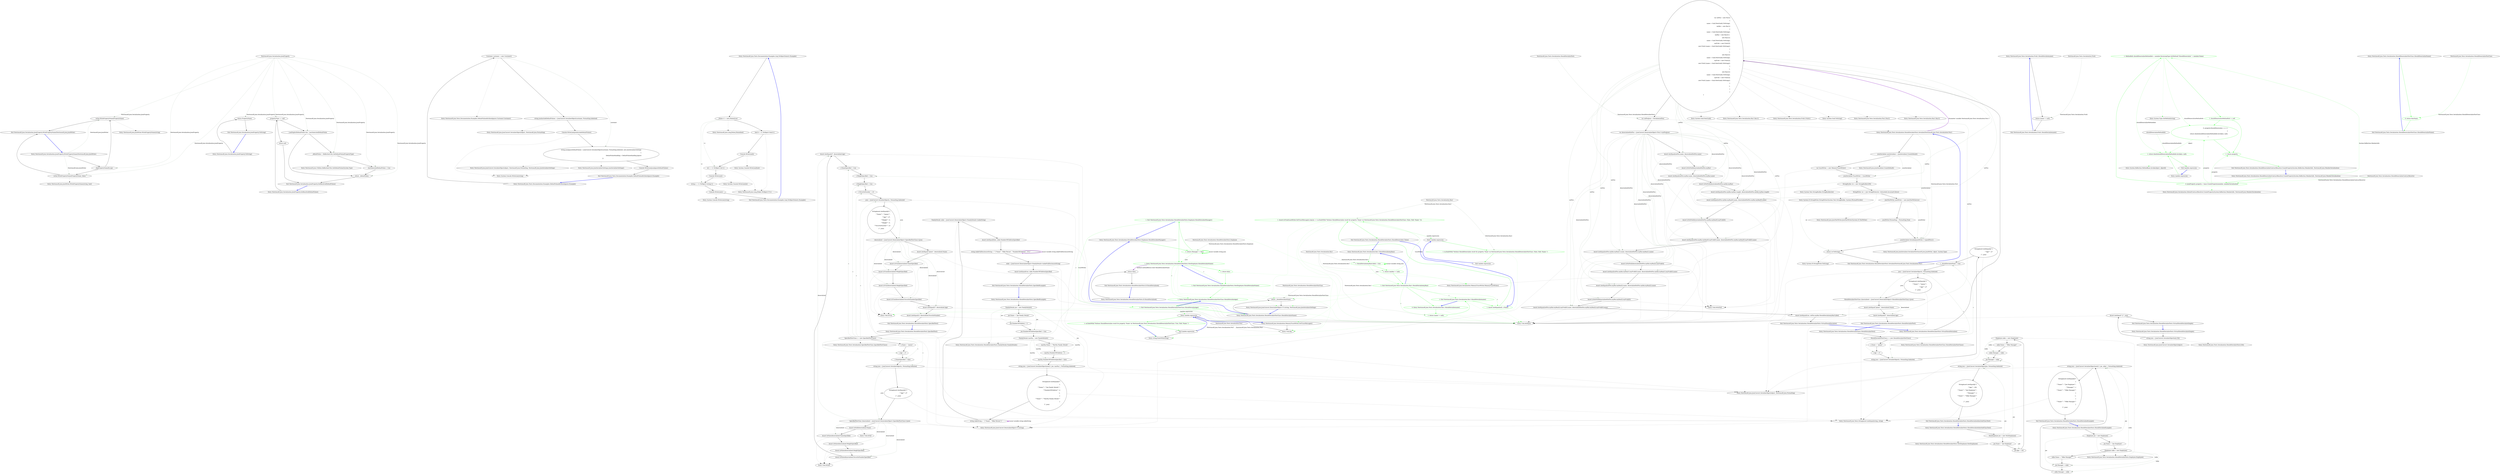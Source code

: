 digraph  {
m0_18 [cluster="Newtonsoft.Json.JsonWriter.WritePropertyName(string)", file="JsonProperty.cs", label="Entry Newtonsoft.Json.JsonWriter.WritePropertyName(string)", span="407-407"];
m0_12 [cluster="Newtonsoft.Json.Serialization.JsonProperty.WritePropertyName(Newtonsoft.Json.JsonWriter)", file="JsonProperty.cs", label="Entry Newtonsoft.Json.Serialization.JsonProperty.WritePropertyName(Newtonsoft.Json.JsonWriter)", span="285-285"];
m0_13 [cluster="Newtonsoft.Json.Serialization.JsonProperty.WritePropertyName(Newtonsoft.Json.JsonWriter)", file="JsonProperty.cs", label=_skipPropertyNameEscape, span="287-287"];
m0_14 [cluster="Newtonsoft.Json.Serialization.JsonProperty.WritePropertyName(Newtonsoft.Json.JsonWriter)", file="JsonProperty.cs", label="writer.WritePropertyName(PropertyName, false)", span="288-288"];
m0_15 [cluster="Newtonsoft.Json.Serialization.JsonProperty.WritePropertyName(Newtonsoft.Json.JsonWriter)", file="JsonProperty.cs", label="writer.WritePropertyName(PropertyName)", span="290-290"];
m0_16 [cluster="Newtonsoft.Json.Serialization.JsonProperty.WritePropertyName(Newtonsoft.Json.JsonWriter)", file="JsonProperty.cs", label="Exit Newtonsoft.Json.Serialization.JsonProperty.WritePropertyName(Newtonsoft.Json.JsonWriter)", span="285-285"];
m0_9 [cluster="Newtonsoft.Json.Serialization.JsonProperty.ToString()", file="JsonProperty.cs", label="Entry Newtonsoft.Json.Serialization.JsonProperty.ToString()", span="256-256"];
m0_10 [cluster="Newtonsoft.Json.Serialization.JsonProperty.ToString()", file="JsonProperty.cs", label="return PropertyName;", span="258-258"];
m0_11 [cluster="Newtonsoft.Json.Serialization.JsonProperty.ToString()", file="JsonProperty.cs", label="Exit Newtonsoft.Json.Serialization.JsonProperty.ToString()", span="256-256"];
m0_0 [cluster="Newtonsoft.Json.Serialization.JsonProperty.GetResolvedDefaultValue()", file="JsonProperty.cs", label="Entry Newtonsoft.Json.Serialization.JsonProperty.GetResolvedDefaultValue()", span="170-170"];
m0_1 [cluster="Newtonsoft.Json.Serialization.JsonProperty.GetResolvedDefaultValue()", file="JsonProperty.cs", label="_propertyType == null", span="172-172"];
m0_2 [cluster="Newtonsoft.Json.Serialization.JsonProperty.GetResolvedDefaultValue()", file="JsonProperty.cs", label="return null;", span="173-173"];
m0_3 [cluster="Newtonsoft.Json.Serialization.JsonProperty.GetResolvedDefaultValue()", file="JsonProperty.cs", label="!_hasExplicitDefaultValue && !_hasGeneratedDefaultValue", span="175-175"];
m0_4 [cluster="Newtonsoft.Json.Serialization.JsonProperty.GetResolvedDefaultValue()", file="JsonProperty.cs", label="_defaultValue = ReflectionUtils.GetDefaultValue(PropertyType)", span="177-177"];
m0_6 [cluster="Newtonsoft.Json.Serialization.JsonProperty.GetResolvedDefaultValue()", file="JsonProperty.cs", label="return _defaultValue;", span="181-181"];
m0_5 [cluster="Newtonsoft.Json.Serialization.JsonProperty.GetResolvedDefaultValue()", file="JsonProperty.cs", label="_hasGeneratedDefaultValue = true", span="178-178"];
m0_7 [cluster="Newtonsoft.Json.Serialization.JsonProperty.GetResolvedDefaultValue()", file="JsonProperty.cs", label="Exit Newtonsoft.Json.Serialization.JsonProperty.GetResolvedDefaultValue()", span="170-170"];
m0_17 [cluster="Newtonsoft.Json.JsonWriter.WritePropertyName(string, bool)", file="JsonProperty.cs", label="Entry Newtonsoft.Json.JsonWriter.WritePropertyName(string, bool)", span="417-417"];
m0_8 [cluster="Newtonsoft.Json.Utilities.ReflectionUtils.GetDefaultValue(System.Type)", file="JsonProperty.cs", label="Entry Newtonsoft.Json.Utilities.ReflectionUtils.GetDefaultValue(System.Type)", span="992-992"];
m0_19 [file="JsonProperty.cs", label="Newtonsoft.Json.Serialization.JsonProperty", span=""];
m1_7 [cluster="Newtonsoft.Json.Tests.Documentation.Examples.DefaultValueAttributeIgnore.Customer.Customer()", file="JsonSerializerInternalReader.cs", label="Entry Newtonsoft.Json.Tests.Documentation.Examples.DefaultValueAttributeIgnore.Customer.Customer()", span="10-10"];
m1_10 [cluster="Newtonsoft.Json.JsonSerializerSettings.JsonSerializerSettings()", file="JsonSerializerInternalReader.cs", label="Entry Newtonsoft.Json.JsonSerializerSettings.JsonSerializerSettings()", span="245-245"];
m1_8 [cluster="Newtonsoft.Json.JsonConvert.SerializeObject(object, Newtonsoft.Json.Formatting)", file="JsonSerializerInternalReader.cs", label="Entry Newtonsoft.Json.JsonConvert.SerializeObject(object, Newtonsoft.Json.Formatting)", span="710-710"];
m1_0 [cluster="Newtonsoft.Json.Tests.Documentation.Examples.DefaultValueAttributeIgnore.Example()", file="JsonSerializerInternalReader.cs", label="Entry Newtonsoft.Json.Tests.Documentation.Examples.DefaultValueAttributeIgnore.Example()", span="22-22"];
m1_1 [cluster="Newtonsoft.Json.Tests.Documentation.Examples.DefaultValueAttributeIgnore.Example()", file="JsonSerializerInternalReader.cs", label="Customer customer = new Customer()", span="24-24"];
m1_2 [cluster="Newtonsoft.Json.Tests.Documentation.Examples.DefaultValueAttributeIgnore.Example()", file="JsonSerializerInternalReader.cs", label="string jsonIncludeDefaultValues = JsonConvert.SerializeObject(customer, Formatting.Indented)", span="26-26"];
m1_4 [cluster="Newtonsoft.Json.Tests.Documentation.Examples.DefaultValueAttributeIgnore.Example()", file="JsonSerializerInternalReader.cs", label="string jsonIgnoreDefaultValues = JsonConvert.SerializeObject(customer, Formatting.Indented, new JsonSerializerSettings\r\n        {\r\n          DefaultValueHandling = DefaultValueHandling.Ignore\r\n        })", span="35-38"];
m1_3 [cluster="Newtonsoft.Json.Tests.Documentation.Examples.DefaultValueAttributeIgnore.Example()", file="JsonSerializerInternalReader.cs", label="Console.WriteLine(jsonIncludeDefaultValues)", span="28-28"];
m1_5 [cluster="Newtonsoft.Json.Tests.Documentation.Examples.DefaultValueAttributeIgnore.Example()", file="JsonSerializerInternalReader.cs", label="Console.WriteLine(jsonIgnoreDefaultValues)", span="40-40"];
m1_6 [cluster="Newtonsoft.Json.Tests.Documentation.Examples.DefaultValueAttributeIgnore.Example()", file="JsonSerializerInternalReader.cs", label="Exit Newtonsoft.Json.Tests.Documentation.Examples.DefaultValueAttributeIgnore.Example()", span="22-22"];
m1_11 [cluster="Newtonsoft.Json.JsonConvert.SerializeObject(object, Newtonsoft.Json.Formatting, Newtonsoft.Json.JsonSerializerSettings)", file="JsonSerializerInternalReader.cs", label="Entry Newtonsoft.Json.JsonConvert.SerializeObject(object, Newtonsoft.Json.Formatting, Newtonsoft.Json.JsonSerializerSettings)", span="766-766"];
m1_9 [cluster="System.Console.WriteLine(string)", file="JsonSerializerInternalReader.cs", label="Entry System.Console.WriteLine(string)", span="0-0"];
m2_0 [cluster="Newtonsoft.Json.Tests.Documentation.Examples.Linq.ToObjectGeneric.Example()", file="JsonSerializerTest.cs", label="Entry Newtonsoft.Json.Tests.Documentation.Examples.Linq.ToObjectGeneric.Example()", span="10-10"];
m2_1 [cluster="Newtonsoft.Json.Tests.Documentation.Examples.Linq.ToObjectGeneric.Example()", file="JsonSerializerTest.cs", label="JValue v1 = new JValue(true)", span="13-13"];
m2_2 [cluster="Newtonsoft.Json.Tests.Documentation.Examples.Linq.ToObjectGeneric.Example()", file="JsonSerializerTest.cs", label="bool b = v1.ToObject<bool>()", span="15-15"];
m2_4 [cluster="Newtonsoft.Json.Tests.Documentation.Examples.Linq.ToObjectGeneric.Example()", file="JsonSerializerTest.cs", label="int i = v1.ToObject<int>()", span="20-20"];
m2_6 [cluster="Newtonsoft.Json.Tests.Documentation.Examples.Linq.ToObjectGeneric.Example()", file="JsonSerializerTest.cs", label="string s = v1.ToObject<string>()", span="25-25"];
m2_3 [cluster="Newtonsoft.Json.Tests.Documentation.Examples.Linq.ToObjectGeneric.Example()", file="JsonSerializerTest.cs", label="Console.WriteLine(b)", span="17-17"];
m2_5 [cluster="Newtonsoft.Json.Tests.Documentation.Examples.Linq.ToObjectGeneric.Example()", file="JsonSerializerTest.cs", label="Console.WriteLine(i)", span="22-22"];
m2_7 [cluster="Newtonsoft.Json.Tests.Documentation.Examples.Linq.ToObjectGeneric.Example()", file="JsonSerializerTest.cs", label="Console.WriteLine(s)", span="27-27"];
m2_8 [cluster="Newtonsoft.Json.Tests.Documentation.Examples.Linq.ToObjectGeneric.Example()", file="JsonSerializerTest.cs", label="Exit Newtonsoft.Json.Tests.Documentation.Examples.Linq.ToObjectGeneric.Example()", span="10-10"];
m2_10 [cluster="Newtonsoft.Json.Linq.JToken.ToObject<T>()", file="JsonSerializerTest.cs", label="Entry Newtonsoft.Json.Linq.JToken.ToObject<T>()", span="1418-1418"];
m2_11 [cluster="System.Console.WriteLine(bool)", file="JsonSerializerTest.cs", label="Entry System.Console.WriteLine(bool)", span="0-0"];
m2_12 [cluster="System.Console.WriteLine(int)", file="JsonSerializerTest.cs", label="Entry System.Console.WriteLine(int)", span="0-0"];
m2_13 [cluster="System.Console.WriteLine(string)", file="JsonSerializerTest.cs", label="Entry System.Console.WriteLine(string)", span="0-0"];
m2_9 [cluster="Newtonsoft.Json.Linq.JValue.JValue(bool)", file="JsonSerializerTest.cs", label="Entry Newtonsoft.Json.Linq.JValue.JValue(bool)", span="118-118"];
m4_34 [cluster="Newtonsoft.Json.Tests.Serialization.Baz1.Baz1()", file="ShouldSerializeTests.cs", label="Entry Newtonsoft.Json.Tests.Serialization.Baz1.Baz1()", span="540-540"];
m4_156 [cluster="Newtonsoft.Json.Tests.Serialization.ShouldSerializeTestClass.ShouldSerializeName()", file="ShouldSerializeTests.cs", label="return _shouldSerializeName;", span="424-424"];
m4_147 [cluster="Newtonsoft.Json.Tests.Serialization.ShouldSerializeTests.Employee.ShouldSerializeManager()", file="ShouldSerializeTests.cs", label="Entry Newtonsoft.Json.Tests.Serialization.ShouldSerializeTests.Employee.ShouldSerializeManager()", span="393-393"];
m4_148 [cluster="Newtonsoft.Json.Tests.Serialization.ShouldSerializeTests.Employee.ShouldSerializeManager()", color=green, community=0, file="ShouldSerializeTests.cs", label="1: return (Manager != this);", span="395-395"];
m4_149 [cluster="Newtonsoft.Json.Tests.Serialization.ShouldSerializeTests.Employee.ShouldSerializeManager()", color=green, community=0, file="ShouldSerializeTests.cs", label="1: Exit Newtonsoft.Json.Tests.Serialization.ShouldSerializeTests.Employee.ShouldSerializeManager()", span="393-393"];
m4_150 [cluster="Newtonsoft.Json.Tests.Serialization.ShouldSerializeTests.NewEmployee.ShouldSerializeName()", color=green, community=1, file="ShouldSerializeTests.cs", label="1: Entry Newtonsoft.Json.Tests.Serialization.ShouldSerializeTests.NewEmployee.ShouldSerializeName()", span="403-403"];
m4_154 [cluster="Newtonsoft.Json.Tests.Serialization.ShouldSerializeTestClass.ShouldSerializeAge()", color=green, community=0, file="ShouldSerializeTests.cs", label="1: Exit Newtonsoft.Json.Tests.Serialization.ShouldSerializeTestClass.ShouldSerializeAge()", span="417-417"];
m4_151 [cluster="Newtonsoft.Json.Tests.Serialization.ShouldSerializeTests.NewEmployee.ShouldSerializeName()", color=green, community=0, file="ShouldSerializeTests.cs", label="1: return false;", span="405-405"];
m4_152 [cluster="Newtonsoft.Json.Tests.Serialization.ShouldSerializeTests.NewEmployee.ShouldSerializeName()", color=green, community=0, file="ShouldSerializeTests.cs", label="1: Exit Newtonsoft.Json.Tests.Serialization.ShouldSerializeTests.NewEmployee.ShouldSerializeName()", span="403-403"];
m4_153 [cluster="Newtonsoft.Json.Tests.Serialization.ShouldSerializeTestClass.ShouldSerializeAge()", color=green, community=0, file="ShouldSerializeTests.cs", label="1: Entry Newtonsoft.Json.Tests.Serialization.ShouldSerializeTestClass.ShouldSerializeAge()", span="417-417"];
m4_155 [cluster="Newtonsoft.Json.Tests.Serialization.ShouldSerializeTestClass.ShouldSerializeName()", file="ShouldSerializeTests.cs", label="Entry Newtonsoft.Json.Tests.Serialization.ShouldSerializeTestClass.ShouldSerializeName()", span="422-422"];
m4_177 [cluster="Newtonsoft.Json.Tests.Serialization.Frob1.ShouldSerializename()", file="ShouldSerializeTests.cs", label="Entry Newtonsoft.Json.Tests.Serialization.Frob1.ShouldSerializename()", span="585-585"];
m4_178 [cluster="Newtonsoft.Json.Tests.Serialization.Frob1.ShouldSerializename()", file="ShouldSerializeTests.cs", label="return (name != null);", span="587-587"];
m4_179 [cluster="Newtonsoft.Json.Tests.Serialization.Frob1.ShouldSerializename()", file="ShouldSerializeTests.cs", label="Exit Newtonsoft.Json.Tests.Serialization.Frob1.ShouldSerializename()", span="585-585"];
m4_157 [cluster="Newtonsoft.Json.JsonConvert.DeserializeObject<T>(string, Newtonsoft.Json.JsonSerializerSettings)", file="ShouldSerializeTests.cs", label="Entry Newtonsoft.Json.JsonConvert.DeserializeObject<T>(string, Newtonsoft.Json.JsonSerializerSettings)", span="802-802"];
m4_31 [cluster="System.Guid.NewGuid()", file="ShouldSerializeTests.cs", label="Entry System.Guid.NewGuid()", span="0-0"];
m4_72 [cluster="Newtonsoft.Json.Tests.Serialization.ShouldSerializeTests.ShouldSerializeExample()", file="ShouldSerializeTests.cs", label="Entry Newtonsoft.Json.Tests.Serialization.ShouldSerializeTests.ShouldSerializeExample()", span="167-167"];
m4_73 [cluster="Newtonsoft.Json.Tests.Serialization.ShouldSerializeTests.ShouldSerializeExample()", file="ShouldSerializeTests.cs", label="Employee joe = new Employee()", span="169-169"];
m4_74 [cluster="Newtonsoft.Json.Tests.Serialization.ShouldSerializeTests.ShouldSerializeExample()", file="ShouldSerializeTests.cs", label="joe.Name = ''Joe Employee''", span="170-170"];
m4_77 [cluster="Newtonsoft.Json.Tests.Serialization.ShouldSerializeTests.ShouldSerializeExample()", file="ShouldSerializeTests.cs", label="joe.Manager = mike", span="174-174"];
m4_79 [cluster="Newtonsoft.Json.Tests.Serialization.ShouldSerializeTests.ShouldSerializeExample()", file="ShouldSerializeTests.cs", label="string json = JsonConvert.SerializeObject(new[] { joe, mike }, Formatting.Indented)", span="177-177"];
m4_75 [cluster="Newtonsoft.Json.Tests.Serialization.ShouldSerializeTests.ShouldSerializeExample()", file="ShouldSerializeTests.cs", label="Employee mike = new Employee()", span="171-171"];
m4_76 [cluster="Newtonsoft.Json.Tests.Serialization.ShouldSerializeTests.ShouldSerializeExample()", file="ShouldSerializeTests.cs", label="mike.Name = ''Mike Manager''", span="172-172"];
m4_78 [cluster="Newtonsoft.Json.Tests.Serialization.ShouldSerializeTests.ShouldSerializeExample()", file="ShouldSerializeTests.cs", label="mike.Manager = mike", span="175-175"];
m4_80 [cluster="Newtonsoft.Json.Tests.Serialization.ShouldSerializeTests.ShouldSerializeExample()", file="ShouldSerializeTests.cs", label="StringAssert.AreEqual(@''[\r\n  {\r\n    ''''Name'''': ''''Joe Employee'''',\r\n    ''''Manager'''': {\r\n      ''''Name'''': ''''Mike Manager''''\r\n    }\r\n  },\r\n  {\r\n    ''''Name'''': ''''Mike Manager''''\r\n  }\r\n]'', json)", span="190-200"];
m4_81 [cluster="Newtonsoft.Json.Tests.Serialization.ShouldSerializeTests.ShouldSerializeExample()", file="ShouldSerializeTests.cs", label="Exit Newtonsoft.Json.Tests.Serialization.ShouldSerializeTests.ShouldSerializeExample()", span="167-167"];
m4_113 [cluster="Unk.IsNull", file="ShouldSerializeTests.cs", label="Entry Unk.IsNull", span=""];
m4_161 [cluster="lambda expression", color=green, community=0, file="ShouldSerializeTests.cs", label="1: m.EndsWith(''Verbose ShouldDeserialize result for property 'Name' on Newtonsoft.Json.Tests.Serialization.ShouldDeserializeTestClass: True. Path 'Name'.'')", span="411-411"];
m4_162 [cluster="lambda expression", file="ShouldSerializeTests.cs", label="Exit lambda expression", span="411-411"];
m4_163 [cluster="string.EndsWith(string)", file="ShouldSerializeTests.cs", label="Entry string.EndsWith(string)", span="0-0"];
m4_33 [cluster="Newtonsoft.Json.Tests.Serialization.Bar1.Bar1()", file="ShouldSerializeTests.cs", label="Entry Newtonsoft.Json.Tests.Serialization.Bar1.Bar1()", span="500-500"];
m4_83 [cluster="Newtonsoft.Json.Tests.Serialization.ShouldSerializeTests.SpecifiedTest()", file="ShouldSerializeTests.cs", label="Entry Newtonsoft.Json.Tests.Serialization.ShouldSerializeTests.SpecifiedTest()", span="204-204"];
m4_84 [cluster="Newtonsoft.Json.Tests.Serialization.ShouldSerializeTests.SpecifiedTest()", file="ShouldSerializeTests.cs", label="SpecifiedTestClass c = new SpecifiedTestClass()", span="206-206"];
m4_85 [cluster="Newtonsoft.Json.Tests.Serialization.ShouldSerializeTests.SpecifiedTest()", file="ShouldSerializeTests.cs", label="c.Name = ''James''", span="207-207"];
m4_86 [cluster="Newtonsoft.Json.Tests.Serialization.ShouldSerializeTests.SpecifiedTest()", file="ShouldSerializeTests.cs", label="c.Age = 27", span="208-208"];
m4_87 [cluster="Newtonsoft.Json.Tests.Serialization.ShouldSerializeTests.SpecifiedTest()", file="ShouldSerializeTests.cs", label="c.NameSpecified = false", span="209-209"];
m4_88 [cluster="Newtonsoft.Json.Tests.Serialization.ShouldSerializeTests.SpecifiedTest()", file="ShouldSerializeTests.cs", label="string json = JsonConvert.SerializeObject(c, Formatting.Indented)", span="211-211"];
m4_97 [cluster="Newtonsoft.Json.Tests.Serialization.ShouldSerializeTests.SpecifiedTest()", file="ShouldSerializeTests.cs", label="c.NameSpecified = true", span="225-225"];
m4_98 [cluster="Newtonsoft.Json.Tests.Serialization.ShouldSerializeTests.SpecifiedTest()", file="ShouldSerializeTests.cs", label="c.WeightSpecified = true", span="226-226"];
m4_99 [cluster="Newtonsoft.Json.Tests.Serialization.ShouldSerializeTests.SpecifiedTest()", file="ShouldSerializeTests.cs", label="c.HeightSpecified = true", span="227-227"];
m4_100 [cluster="Newtonsoft.Json.Tests.Serialization.ShouldSerializeTests.SpecifiedTest()", file="ShouldSerializeTests.cs", label="c.FavoriteNumber = 23", span="228-228"];
m4_101 [cluster="Newtonsoft.Json.Tests.Serialization.ShouldSerializeTests.SpecifiedTest()", file="ShouldSerializeTests.cs", label="json = JsonConvert.SerializeObject(c, Formatting.Indented)", span="229-229"];
m4_89 [cluster="Newtonsoft.Json.Tests.Serialization.ShouldSerializeTests.SpecifiedTest()", file="ShouldSerializeTests.cs", label="StringAssert.AreEqual(@''{\r\n  ''''Age'''': 27\r\n}'', json)", span="213-215"];
m4_90 [cluster="Newtonsoft.Json.Tests.Serialization.ShouldSerializeTests.SpecifiedTest()", file="ShouldSerializeTests.cs", label="SpecifiedTestClass deserialized = JsonConvert.DeserializeObject<SpecifiedTestClass>(json)", span="217-217"];
m4_91 [cluster="Newtonsoft.Json.Tests.Serialization.ShouldSerializeTests.SpecifiedTest()", file="ShouldSerializeTests.cs", label="Assert.IsNull(deserialized.Name)", span="218-218"];
m4_92 [cluster="Newtonsoft.Json.Tests.Serialization.ShouldSerializeTests.SpecifiedTest()", file="ShouldSerializeTests.cs", label="Assert.IsFalse(deserialized.NameSpecified)", span="219-219"];
m4_93 [cluster="Newtonsoft.Json.Tests.Serialization.ShouldSerializeTests.SpecifiedTest()", file="ShouldSerializeTests.cs", label="Assert.IsFalse(deserialized.WeightSpecified)", span="220-220"];
m4_94 [cluster="Newtonsoft.Json.Tests.Serialization.ShouldSerializeTests.SpecifiedTest()", file="ShouldSerializeTests.cs", label="Assert.IsFalse(deserialized.HeightSpecified)", span="221-221"];
m4_95 [cluster="Newtonsoft.Json.Tests.Serialization.ShouldSerializeTests.SpecifiedTest()", file="ShouldSerializeTests.cs", label="Assert.IsFalse(deserialized.FavoriteNumberSpecified)", span="222-222"];
m4_96 [cluster="Newtonsoft.Json.Tests.Serialization.ShouldSerializeTests.SpecifiedTest()", file="ShouldSerializeTests.cs", label="Assert.AreEqual(27, deserialized.Age)", span="223-223"];
m4_102 [cluster="Newtonsoft.Json.Tests.Serialization.ShouldSerializeTests.SpecifiedTest()", file="ShouldSerializeTests.cs", label="StringAssert.AreEqual(@''{\r\n  ''''Name'''': ''''James'''',\r\n  ''''Age'''': 27,\r\n  ''''Weight'''': 0,\r\n  ''''Height'''': 0,\r\n  ''''FavoriteNumber'''': 23\r\n}'', json)", span="231-237"];
m4_103 [cluster="Newtonsoft.Json.Tests.Serialization.ShouldSerializeTests.SpecifiedTest()", file="ShouldSerializeTests.cs", label="deserialized = JsonConvert.DeserializeObject<SpecifiedTestClass>(json)", span="239-239"];
m4_104 [cluster="Newtonsoft.Json.Tests.Serialization.ShouldSerializeTests.SpecifiedTest()", file="ShouldSerializeTests.cs", label="Assert.AreEqual(''James'', deserialized.Name)", span="240-240"];
m4_105 [cluster="Newtonsoft.Json.Tests.Serialization.ShouldSerializeTests.SpecifiedTest()", file="ShouldSerializeTests.cs", label="Assert.IsTrue(deserialized.NameSpecified)", span="241-241"];
m4_106 [cluster="Newtonsoft.Json.Tests.Serialization.ShouldSerializeTests.SpecifiedTest()", file="ShouldSerializeTests.cs", label="Assert.IsTrue(deserialized.WeightSpecified)", span="242-242"];
m4_107 [cluster="Newtonsoft.Json.Tests.Serialization.ShouldSerializeTests.SpecifiedTest()", file="ShouldSerializeTests.cs", label="Assert.IsTrue(deserialized.HeightSpecified)", span="243-243"];
m4_108 [cluster="Newtonsoft.Json.Tests.Serialization.ShouldSerializeTests.SpecifiedTest()", file="ShouldSerializeTests.cs", label="Assert.IsTrue(deserialized.FavoriteNumberSpecified)", span="244-244"];
m4_109 [cluster="Newtonsoft.Json.Tests.Serialization.ShouldSerializeTests.SpecifiedTest()", file="ShouldSerializeTests.cs", label="Assert.AreEqual(27, deserialized.Age)", span="245-245"];
m4_110 [cluster="Newtonsoft.Json.Tests.Serialization.ShouldSerializeTests.SpecifiedTest()", file="ShouldSerializeTests.cs", label="Assert.AreEqual(23, deserialized.FavoriteNumber)", span="246-246"];
m4_111 [cluster="Newtonsoft.Json.Tests.Serialization.ShouldSerializeTests.SpecifiedTest()", file="ShouldSerializeTests.cs", label="Exit Newtonsoft.Json.Tests.Serialization.ShouldSerializeTests.SpecifiedTest()", span="204-204"];
m4_82 [cluster="Newtonsoft.Json.Tests.Serialization.ShouldSerializeTests.Employee.Employee()", file="ShouldSerializeTests.cs", label="Entry Newtonsoft.Json.Tests.Serialization.ShouldSerializeTests.Employee.Employee()", span="388-388"];
m4_50 [cluster="Newtonsoft.Json.Serialization.MemoryTraceWriter.MemoryTraceWriter()", file="ShouldSerializeTests.cs", label="Entry Newtonsoft.Json.Serialization.MemoryTraceWriter.MemoryTraceWriter()", span="29-29"];
m4_49 [cluster="Newtonsoft.Json.JsonSerializer.CreateDefault()", file="ShouldSerializeTests.cs", label="Entry Newtonsoft.Json.JsonSerializer.CreateDefault()", span="509-509"];
m4_52 [cluster="System.IO.StringWriter.StringWriter(System.Text.StringBuilder, System.IFormatProvider)", file="ShouldSerializeTests.cs", label="Entry System.IO.StringWriter.StringWriter(System.Text.StringBuilder, System.IFormatProvider)", span="0-0"];
m4_7 [cluster="Newtonsoft.Json.Tests.Serialization.ShouldSerializeTests.B.B()", file="ShouldSerializeTests.cs", label="Entry Newtonsoft.Json.Tests.Serialization.ShouldSerializeTests.B.B()", span="52-52"];
m4_115 [cluster="Unk.IsTrue", file="ShouldSerializeTests.cs", label="Entry Unk.IsTrue", span=""];
m4_146 [cluster="Newtonsoft.Json.Tests.Serialization.ShouldSerializeTests.NewEmployee.NewEmployee()", file="ShouldSerializeTests.cs", label="Entry Newtonsoft.Json.Tests.Serialization.ShouldSerializeTests.NewEmployee.NewEmployee()", span="399-399"];
m4_158 [cluster="Newtonsoft.Json.Serialization.MemoryTraceWriter.GetTraceMessages()", file="ShouldSerializeTests.cs", label="Entry Newtonsoft.Json.Serialization.MemoryTraceWriter.GetTraceMessages()", span="60-60"];
m4_159 [cluster="Unk.Any", file="ShouldSerializeTests.cs", label="Entry Unk.Any", span=""];
m4_160 [cluster="lambda expression", file="ShouldSerializeTests.cs", label="Entry lambda expression", span="411-411"];
m4_114 [cluster="Unk.IsFalse", file="ShouldSerializeTests.cs", label="Entry Unk.IsFalse", span=""];
m4_218 [cluster="System.Type.GetMethod(string)", file="ShouldSerializeTests.cs", label="Entry System.Type.GetMethod(string)", span="0-0"];
m4_171 [cluster="Newtonsoft.Json.Tests.Serialization.ShouldSerializeTests.ShouldDeserialize_False()", color=green, community=0, file="ShouldSerializeTests.cs", label="1: Assert.AreEqual(null, c.Name)", span="429-429"];
m4_172 [cluster="Newtonsoft.Json.Tests.Serialization.ShouldSerializeTests.ShouldDeserialize_False()", color=green, community=0, file="ShouldSerializeTests.cs", label="1: Assert.IsTrue(traceWriter.GetTraceMessages().Any(m => m.EndsWith(''Verbose ShouldDeserialize result for property 'Name' on Newtonsoft.Json.Tests.Serialization.ShouldDeserializeTestClass: False. Path 'Name'.'')))", span="431-431"];
m4_173 [cluster="Newtonsoft.Json.Tests.Serialization.ShouldSerializeTests.ShouldDeserialize_False()", file="ShouldSerializeTests.cs", label="Exit Newtonsoft.Json.Tests.Serialization.ShouldSerializeTests.ShouldDeserialize_False()", span="415-415"];
m4_164 [cluster="Newtonsoft.Json.Tests.Serialization.Bar1.ShouldSerializemyBaz()", file="ShouldSerializeTests.cs", label="Entry Newtonsoft.Json.Tests.Serialization.Bar1.ShouldSerializemyBaz()", span="528-528"];
m4_165 [cluster="Newtonsoft.Json.Tests.Serialization.Bar1.ShouldSerializemyBaz()", color=green, community=0, file="ShouldSerializeTests.cs", label="1: ShouldSerializemyBazCalled = true", span="530-530"];
m4_166 [cluster="Newtonsoft.Json.Tests.Serialization.Bar1.ShouldSerializemyBaz()", color=green, community=0, file="ShouldSerializeTests.cs", label="1: return (myBaz != null);", span="531-531"];
m4_167 [cluster="Newtonsoft.Json.Tests.Serialization.Bar1.ShouldSerializemyBaz()", color=green, community=1, file="ShouldSerializeTests.cs", label="1: Exit Newtonsoft.Json.Tests.Serialization.Bar1.ShouldSerializemyBaz()", span="528-528"];
m4_168 [cluster="Newtonsoft.Json.Tests.Serialization.Bar1.ShouldSerializename()", color=green, community=0, file="ShouldSerializeTests.cs", label="0: Entry Newtonsoft.Json.Tests.Serialization.Bar1.ShouldSerializename()", span="534-534"];
m4_169 [cluster="Newtonsoft.Json.Tests.Serialization.Bar1.ShouldSerializename()", color=green, community=0, file="ShouldSerializeTests.cs", label="1: return (name != null);", span="536-536"];
m4_170 [cluster="Newtonsoft.Json.Tests.Serialization.Bar1.ShouldSerializename()", color=green, community=0, file="ShouldSerializeTests.cs", label="1: Exit Newtonsoft.Json.Tests.Serialization.Bar1.ShouldSerializename()", span="534-534"];
m4_0 [cluster="Newtonsoft.Json.Tests.Serialization.ShouldSerializeTests.B.ShouldSerializeA()", file="ShouldSerializeTests.cs", label="Entry Newtonsoft.Json.Tests.Serialization.ShouldSerializeTests.B.ShouldSerializeA()", span="55-55"];
m4_1 [cluster="Newtonsoft.Json.Tests.Serialization.ShouldSerializeTests.B.ShouldSerializeA()", file="ShouldSerializeTests.cs", label="return false;", span="57-57"];
m4_2 [cluster="Newtonsoft.Json.Tests.Serialization.ShouldSerializeTests.B.ShouldSerializeA()", file="ShouldSerializeTests.cs", label="Exit Newtonsoft.Json.Tests.Serialization.ShouldSerializeTests.B.ShouldSerializeA()", span="55-55"];
m4_223 [cluster="Newtonsoft.Json.Tests.Serialization.ShouldDeserializeTestClass.ShouldDeserializeName()", file="ShouldSerializeTests.cs", label="Entry Newtonsoft.Json.Tests.Serialization.ShouldDeserializeTestClass.ShouldDeserializeName()", span="666-666"];
m4_224 [cluster="Newtonsoft.Json.Tests.Serialization.ShouldDeserializeTestClass.ShouldDeserializeName()", color=green, community=0, file="ShouldSerializeTests.cs", label="0: return HasName;", span="668-668"];
m4_225 [cluster="Newtonsoft.Json.Tests.Serialization.ShouldDeserializeTestClass.ShouldDeserializeName()", file="ShouldSerializeTests.cs", label="Exit Newtonsoft.Json.Tests.Serialization.ShouldDeserializeTestClass.ShouldDeserializeName()", span="666-666"];
m4_174 [cluster="lambda expression", file="ShouldSerializeTests.cs", label="Entry lambda expression", span="431-431"];
m4_175 [cluster="lambda expression", color=green, community=0, file="ShouldSerializeTests.cs", label="1: m.EndsWith(''Verbose ShouldDeserialize result for property 'Name' on Newtonsoft.Json.Tests.Serialization.ShouldDeserializeTestClass: False. Path 'Name'.'')", span="431-431"];
m4_176 [cluster="lambda expression", file="ShouldSerializeTests.cs", label="Exit lambda expression", span="431-431"];
m4_36 [cluster="Newtonsoft.Json.Tests.Serialization.ShouldSerializeTests.Serialize(Newtonsoft.Json.Tests.Serialization.Foo1)", file="ShouldSerializeTests.cs", label="Entry Newtonsoft.Json.Tests.Serialization.ShouldSerializeTests.Serialize(Newtonsoft.Json.Tests.Serialization.Foo1)", span="122-122"];
m4_39 [cluster="Newtonsoft.Json.Tests.Serialization.ShouldSerializeTests.Serialize(Newtonsoft.Json.Tests.Serialization.Foo1)", file="ShouldSerializeTests.cs", label="JsonSerializer jsonSerializer = JsonSerializer.CreateDefault()", span="125-125"];
m4_46 [cluster="Newtonsoft.Json.Tests.Serialization.ShouldSerializeTests.Serialize(Newtonsoft.Json.Tests.Serialization.Foo1)", file="ShouldSerializeTests.cs", label="jsonSerializer.Serialize(jsonWriter, f, typeof(Foo1))", span="134-134"];
m4_40 [cluster="Newtonsoft.Json.Tests.Serialization.ShouldSerializeTests.Serialize(Newtonsoft.Json.Tests.Serialization.Foo1)", file="ShouldSerializeTests.cs", label="var traceWriter = new MemoryTraceWriter()", span="126-126"];
m4_41 [cluster="Newtonsoft.Json.Tests.Serialization.ShouldSerializeTests.Serialize(Newtonsoft.Json.Tests.Serialization.Foo1)", file="ShouldSerializeTests.cs", label="jsonSerializer.TraceWriter = traceWriter", span="127-127"];
m4_42 [cluster="Newtonsoft.Json.Tests.Serialization.ShouldSerializeTests.Serialize(Newtonsoft.Json.Tests.Serialization.Foo1)", file="ShouldSerializeTests.cs", label="StringBuilder sb = new StringBuilder(256)", span="129-129"];
m4_43 [cluster="Newtonsoft.Json.Tests.Serialization.ShouldSerializeTests.Serialize(Newtonsoft.Json.Tests.Serialization.Foo1)", file="ShouldSerializeTests.cs", label="StringWriter sw = new StringWriter(sb, CultureInfo.InvariantCulture)", span="130-130"];
m4_44 [cluster="Newtonsoft.Json.Tests.Serialization.ShouldSerializeTests.Serialize(Newtonsoft.Json.Tests.Serialization.Foo1)", file="ShouldSerializeTests.cs", label="JsonTextWriter jsonWriter = new JsonTextWriter(sw)", span="131-131"];
m4_47 [cluster="Newtonsoft.Json.Tests.Serialization.ShouldSerializeTests.Serialize(Newtonsoft.Json.Tests.Serialization.Foo1)", file="ShouldSerializeTests.cs", label="return sw.ToString();", span="137-137"];
m4_45 [cluster="Newtonsoft.Json.Tests.Serialization.ShouldSerializeTests.Serialize(Newtonsoft.Json.Tests.Serialization.Foo1)", file="ShouldSerializeTests.cs", label="jsonWriter.Formatting = Formatting.None", span="133-133"];
m4_48 [cluster="Newtonsoft.Json.Tests.Serialization.ShouldSerializeTests.Serialize(Newtonsoft.Json.Tests.Serialization.Foo1)", file="ShouldSerializeTests.cs", label="Exit Newtonsoft.Json.Tests.Serialization.ShouldSerializeTests.Serialize(Newtonsoft.Json.Tests.Serialization.Foo1)", span="122-122"];
m4_9 [cluster="Unk.AreEqual", file="ShouldSerializeTests.cs", label="Entry Unk.AreEqual", span=""];
m4_10 [cluster="Newtonsoft.Json.Tests.Serialization.ShouldSerializeTests.VirtualShouldSerialize()", file="ShouldSerializeTests.cs", label="Entry Newtonsoft.Json.Tests.Serialization.ShouldSerializeTests.VirtualShouldSerialize()", span="70-70"];
m4_11 [cluster="Newtonsoft.Json.Tests.Serialization.ShouldSerializeTests.VirtualShouldSerialize()", file="ShouldSerializeTests.cs", label="var setFoo = new Foo1()\r\n            {\r\n                name = Guid.NewGuid().ToString(),\r\n                myBar = new Bar1()\r\n                {\r\n                    name = Guid.NewGuid().ToString(),\r\n                    myBaz = new Baz1[] { \r\n						new Baz1(){\r\n							name = Guid.NewGuid().ToString(),\r\n							myFrob = new Frob1[]{\r\n								new Frob1{name = Guid.NewGuid().ToString()}\r\n							}\r\n						},\r\n						new Baz1(){\r\n							name = Guid.NewGuid().ToString(),\r\n							myFrob = new Frob1[]{\r\n								new Frob1{name = Guid.NewGuid().ToString()}\r\n							}\r\n						},\r\n						new Baz1(){\r\n							name = Guid.NewGuid().ToString(),\r\n							myFrob = new Frob1[]{\r\n								new Frob1{name = Guid.NewGuid().ToString()}\r\n							}\r\n						},\r\n					}\r\n                }\r\n            }", span="72-99"];
m4_12 [cluster="Newtonsoft.Json.Tests.Serialization.ShouldSerializeTests.VirtualShouldSerialize()", file="ShouldSerializeTests.cs", label="var setFooJson = Serialize(setFoo)", span="101-101"];
m4_14 [cluster="Newtonsoft.Json.Tests.Serialization.ShouldSerializeTests.VirtualShouldSerialize()", file="ShouldSerializeTests.cs", label="Assert.AreEqual(setFoo.name, deserializedSetFoo.name)", span="104-104"];
m4_16 [cluster="Newtonsoft.Json.Tests.Serialization.ShouldSerializeTests.VirtualShouldSerialize()", file="ShouldSerializeTests.cs", label="Assert.AreEqual(setFoo.myBar.name, deserializedSetFoo.myBar.name)", span="106-106"];
m4_18 [cluster="Newtonsoft.Json.Tests.Serialization.ShouldSerializeTests.VirtualShouldSerialize()", file="ShouldSerializeTests.cs", label="Assert.AreEqual(setFoo.myBar.myBaz.Length, deserializedSetFoo.myBar.myBaz.Length)", span="108-108"];
m4_19 [cluster="Newtonsoft.Json.Tests.Serialization.ShouldSerializeTests.VirtualShouldSerialize()", file="ShouldSerializeTests.cs", label="Assert.AreEqual(setFoo.myBar.myBaz[0].name, deserializedSetFoo.myBar.myBaz[0].name)", span="109-109"];
m4_21 [cluster="Newtonsoft.Json.Tests.Serialization.ShouldSerializeTests.VirtualShouldSerialize()", file="ShouldSerializeTests.cs", label="Assert.AreEqual(setFoo.myBar.myBaz[0].myFrob[0].name, deserializedSetFoo.myBar.myBaz[0].myFrob[0].name)", span="111-111"];
m4_22 [cluster="Newtonsoft.Json.Tests.Serialization.ShouldSerializeTests.VirtualShouldSerialize()", file="ShouldSerializeTests.cs", label="Assert.AreEqual(setFoo.myBar.myBaz[1].name, deserializedSetFoo.myBar.myBaz[1].name)", span="112-112"];
m4_24 [cluster="Newtonsoft.Json.Tests.Serialization.ShouldSerializeTests.VirtualShouldSerialize()", file="ShouldSerializeTests.cs", label="Assert.AreEqual(setFoo.myBar.myBaz[1].myFrob[0].name, deserializedSetFoo.myBar.myBaz[1].myFrob[0].name)", span="114-114"];
m4_25 [cluster="Newtonsoft.Json.Tests.Serialization.ShouldSerializeTests.VirtualShouldSerialize()", file="ShouldSerializeTests.cs", label="Assert.AreEqual(setFoo.myBar.myBaz[2].name, deserializedSetFoo.myBar.myBaz[2].name)", span="115-115"];
m4_27 [cluster="Newtonsoft.Json.Tests.Serialization.ShouldSerializeTests.VirtualShouldSerialize()", file="ShouldSerializeTests.cs", label="Assert.AreEqual(setFoo.myBar.myBaz[2].myFrob[0].name, deserializedSetFoo.myBar.myBaz[2].myFrob[0].name)", span="117-117"];
m4_28 [cluster="Newtonsoft.Json.Tests.Serialization.ShouldSerializeTests.VirtualShouldSerialize()", file="ShouldSerializeTests.cs", label="Assert.AreEqual(true, setFoo.myBar.ShouldSerializemyBazCalled)", span="119-119"];
m4_13 [cluster="Newtonsoft.Json.Tests.Serialization.ShouldSerializeTests.VirtualShouldSerialize()", file="ShouldSerializeTests.cs", label="var deserializedSetFoo = JsonConvert.DeserializeObject<Foo1>(setFooJson)", span="102-102"];
m4_15 [cluster="Newtonsoft.Json.Tests.Serialization.ShouldSerializeTests.VirtualShouldSerialize()", file="ShouldSerializeTests.cs", label="Assert.IsNotNull(deserializedSetFoo.myBar)", span="105-105"];
m4_17 [cluster="Newtonsoft.Json.Tests.Serialization.ShouldSerializeTests.VirtualShouldSerialize()", file="ShouldSerializeTests.cs", label="Assert.IsNotNull(deserializedSetFoo.myBar.myBaz)", span="107-107"];
m4_20 [cluster="Newtonsoft.Json.Tests.Serialization.ShouldSerializeTests.VirtualShouldSerialize()", file="ShouldSerializeTests.cs", label="Assert.IsNotNull(deserializedSetFoo.myBar.myBaz[0].myFrob[0])", span="110-110"];
m4_23 [cluster="Newtonsoft.Json.Tests.Serialization.ShouldSerializeTests.VirtualShouldSerialize()", file="ShouldSerializeTests.cs", label="Assert.IsNotNull(deserializedSetFoo.myBar.myBaz[2].myFrob[0])", span="113-113"];
m4_26 [cluster="Newtonsoft.Json.Tests.Serialization.ShouldSerializeTests.VirtualShouldSerialize()", file="ShouldSerializeTests.cs", label="Assert.IsNotNull(deserializedSetFoo.myBar.myBaz[2].myFrob[0])", span="116-116"];
m4_29 [cluster="Newtonsoft.Json.Tests.Serialization.ShouldSerializeTests.VirtualShouldSerialize()", file="ShouldSerializeTests.cs", label="Exit Newtonsoft.Json.Tests.Serialization.ShouldSerializeTests.VirtualShouldSerialize()", span="70-70"];
m4_70 [cluster="Newtonsoft.Json.JsonConvert.SerializeObject(object, Newtonsoft.Json.Formatting)", file="ShouldSerializeTests.cs", label="Entry Newtonsoft.Json.JsonConvert.SerializeObject(object, Newtonsoft.Json.Formatting)", span="525-525"];
m4_8 [cluster="Newtonsoft.Json.JsonConvert.SerializeObject(object)", file="ShouldSerializeTests.cs", label="Entry Newtonsoft.Json.JsonConvert.SerializeObject(object)", span="512-512"];
m4_35 [cluster="Newtonsoft.Json.Tests.Serialization.Frob1.Frob1()", file="ShouldSerializeTests.cs", label="Entry Newtonsoft.Json.Tests.Serialization.Frob1.Frob1()", span="573-573"];
m4_37 [cluster="Newtonsoft.Json.JsonConvert.DeserializeObject<T>(string)", file="ShouldSerializeTests.cs", label="Entry Newtonsoft.Json.JsonConvert.DeserializeObject<T>(string)", span="739-739"];
m4_38 [cluster="Unk.IsNotNull", file="ShouldSerializeTests.cs", label="Entry Unk.IsNotNull", span=""];
m4_3 [cluster="Newtonsoft.Json.Tests.Serialization.ShouldSerializeTests.VirtualShouldSerializeSimple()", file="ShouldSerializeTests.cs", label="Entry Newtonsoft.Json.Tests.Serialization.ShouldSerializeTests.VirtualShouldSerializeSimple()", span="62-62"];
m4_4 [cluster="Newtonsoft.Json.Tests.Serialization.ShouldSerializeTests.VirtualShouldSerializeSimple()", file="ShouldSerializeTests.cs", label="string json = JsonConvert.SerializeObject(new B())", span="64-64"];
m4_5 [cluster="Newtonsoft.Json.Tests.Serialization.ShouldSerializeTests.VirtualShouldSerializeSimple()", file="ShouldSerializeTests.cs", label="Assert.AreEqual(''{}'', json)", span="66-66"];
m4_6 [cluster="Newtonsoft.Json.Tests.Serialization.ShouldSerializeTests.VirtualShouldSerializeSimple()", file="ShouldSerializeTests.cs", label="Exit Newtonsoft.Json.Tests.Serialization.ShouldSerializeTests.VirtualShouldSerializeSimple()", span="62-62"];
m4_32 [cluster="System.Guid.ToString()", file="ShouldSerializeTests.cs", label="Entry System.Guid.ToString()", span="0-0"];
m4_116 [cluster="Newtonsoft.Json.Tests.Serialization.ShouldSerializeTests.SpecifiedExample()", file="ShouldSerializeTests.cs", label="Entry Newtonsoft.Json.Tests.Serialization.ShouldSerializeTests.SpecifiedExample()", span="310-310"];
m4_117 [cluster="Newtonsoft.Json.Tests.Serialization.ShouldSerializeTests.SpecifiedExample()", file="ShouldSerializeTests.cs", label="FamilyDetails joe = new FamilyDetails()", span="312-312"];
m4_118 [cluster="Newtonsoft.Json.Tests.Serialization.ShouldSerializeTests.SpecifiedExample()", file="ShouldSerializeTests.cs", label="joe.Name = ''Joe Family Details''", span="313-313"];
m4_119 [cluster="Newtonsoft.Json.Tests.Serialization.ShouldSerializeTests.SpecifiedExample()", file="ShouldSerializeTests.cs", label="joe.NumberOfChildren = 4", span="314-314"];
m4_120 [cluster="Newtonsoft.Json.Tests.Serialization.ShouldSerializeTests.SpecifiedExample()", file="ShouldSerializeTests.cs", label="joe.NumberOfChildrenSpecified = true", span="315-315"];
m4_125 [cluster="Newtonsoft.Json.Tests.Serialization.ShouldSerializeTests.SpecifiedExample()", file="ShouldSerializeTests.cs", label="string json = JsonConvert.SerializeObject(new[] { joe, martha }, Formatting.Indented)", span="322-322"];
m4_121 [cluster="Newtonsoft.Json.Tests.Serialization.ShouldSerializeTests.SpecifiedExample()", file="ShouldSerializeTests.cs", label="FamilyDetails martha = new FamilyDetails()", span="317-317"];
m4_122 [cluster="Newtonsoft.Json.Tests.Serialization.ShouldSerializeTests.SpecifiedExample()", file="ShouldSerializeTests.cs", label="martha.Name = ''Martha Family Details''", span="318-318"];
m4_123 [cluster="Newtonsoft.Json.Tests.Serialization.ShouldSerializeTests.SpecifiedExample()", file="ShouldSerializeTests.cs", label="martha.NumberOfChildren = 3", span="319-319"];
m4_124 [cluster="Newtonsoft.Json.Tests.Serialization.ShouldSerializeTests.SpecifiedExample()", file="ShouldSerializeTests.cs", label="martha.NumberOfChildrenSpecified = false", span="320-320"];
m4_126 [cluster="Newtonsoft.Json.Tests.Serialization.ShouldSerializeTests.SpecifiedExample()", file="ShouldSerializeTests.cs", label="StringAssert.AreEqual(@''[\r\n  {\r\n    ''''Name'''': ''''Joe Family Details'''',\r\n    ''''NumberOfChildren'''': 4\r\n  },\r\n  {\r\n    ''''Name'''': ''''Martha Family Details''''\r\n  }\r\n]'', json)", span="333-341"];
m4_127 [cluster="Newtonsoft.Json.Tests.Serialization.ShouldSerializeTests.SpecifiedExample()", file="ShouldSerializeTests.cs", label="string mikeString = ''{\''Name\'': \''Mike Person\''}''", span="343-343"];
m4_128 [cluster="Newtonsoft.Json.Tests.Serialization.ShouldSerializeTests.SpecifiedExample()", file="ShouldSerializeTests.cs", label="FamilyDetails mike = JsonConvert.DeserializeObject<FamilyDetails>(mikeString)", span="344-344"];
m4_129 [cluster="Newtonsoft.Json.Tests.Serialization.ShouldSerializeTests.SpecifiedExample()", file="ShouldSerializeTests.cs", label="Assert.AreEqual(false, mike.NumberOfChildrenSpecified)", span="346-346"];
m4_130 [cluster="Newtonsoft.Json.Tests.Serialization.ShouldSerializeTests.SpecifiedExample()", file="ShouldSerializeTests.cs", label="string mikeFullDisclosureString = ''{\''Name\'': \''Mike Person\'', \''NumberOfChildren\'': \''0\''}''", span="348-348"];
m4_131 [cluster="Newtonsoft.Json.Tests.Serialization.ShouldSerializeTests.SpecifiedExample()", file="ShouldSerializeTests.cs", label="mike = JsonConvert.DeserializeObject<FamilyDetails>(mikeFullDisclosureString)", span="349-349"];
m4_132 [cluster="Newtonsoft.Json.Tests.Serialization.ShouldSerializeTests.SpecifiedExample()", file="ShouldSerializeTests.cs", label="Assert.AreEqual(true, mike.NumberOfChildrenSpecified)", span="351-351"];
m4_133 [cluster="Newtonsoft.Json.Tests.Serialization.ShouldSerializeTests.SpecifiedExample()", file="ShouldSerializeTests.cs", label="Exit Newtonsoft.Json.Tests.Serialization.ShouldSerializeTests.SpecifiedExample()", span="310-310"];
m4_217 [cluster="Newtonsoft.Json.Serialization.DefaultContractResolver.CreateProperty(System.Reflection.MemberInfo, Newtonsoft.Json.MemberSerialization)", file="ShouldSerializeTests.cs", label="Entry Newtonsoft.Json.Serialization.DefaultContractResolver.CreateProperty(System.Reflection.MemberInfo, Newtonsoft.Json.MemberSerialization)", span="1228-1228"];
m4_55 [cluster="System.IO.StringWriter.ToString()", file="ShouldSerializeTests.cs", label="Entry System.IO.StringWriter.ToString()", span="0-0"];
m4_30 [cluster="Newtonsoft.Json.Tests.Serialization.Foo1.Foo1()", file="ShouldSerializeTests.cs", label="Entry Newtonsoft.Json.Tests.Serialization.Foo1.Foo1()", span="464-464"];
m4_222 [cluster="System.Reflection.MethodBase.Invoke(object, object[])", file="ShouldSerializeTests.cs", label="Entry System.Reflection.MethodBase.Invoke(object, object[])", span="0-0"];
m4_51 [cluster="System.Text.StringBuilder.StringBuilder(int)", file="ShouldSerializeTests.cs", label="Entry System.Text.StringBuilder.StringBuilder(int)", span="0-0"];
m4_53 [cluster="Newtonsoft.Json.JsonTextWriter.JsonTextWriter(System.IO.TextWriter)", file="ShouldSerializeTests.cs", label="Entry Newtonsoft.Json.JsonTextWriter.JsonTextWriter(System.IO.TextWriter)", span="124-124"];
m4_71 [cluster="Newtonsoft.Json.Tests.StringAssert.AreEqual(string, string)", file="ShouldSerializeTests.cs", label="Entry Newtonsoft.Json.Tests.StringAssert.AreEqual(string, string)", span="331-331"];
m4_219 [cluster="lambda expression", file="ShouldSerializeTests.cs", label="Entry lambda expression", span="649-652"];
m4_220 [cluster="lambda expression", color=green, community=0, file="ShouldSerializeTests.cs", label="1: return (bool)shouldDeserializeMethodInfo.Invoke(o, null);", span="651-651"];
m4_221 [cluster="lambda expression", file="ShouldSerializeTests.cs", label="Exit lambda expression", span="649-652"];
m4_210 [cluster="Newtonsoft.Json.Tests.Serialization.ShouldDeserializeContractResolver.CreateProperty(System.Reflection.MemberInfo, Newtonsoft.Json.MemberSerialization)", file="ShouldSerializeTests.cs", label="Entry Newtonsoft.Json.Tests.Serialization.ShouldDeserializeContractResolver.CreateProperty(System.Reflection.MemberInfo, Newtonsoft.Json.MemberSerialization)", span="641-641"];
m4_211 [cluster="Newtonsoft.Json.Tests.Serialization.ShouldDeserializeContractResolver.CreateProperty(System.Reflection.MemberInfo, Newtonsoft.Json.MemberSerialization)", color=green, community=0, file="ShouldSerializeTests.cs", label="0: JsonProperty property = base.CreateProperty(member, memberSerialization)", span="643-643"];
m4_212 [cluster="Newtonsoft.Json.Tests.Serialization.ShouldDeserializeContractResolver.CreateProperty(System.Reflection.MemberInfo, Newtonsoft.Json.MemberSerialization)", color=green, community=0, file="ShouldSerializeTests.cs", label="1: MethodInfo shouldDeserializeMethodInfo = member.DeclaringType.GetMethod(''ShouldDeserialize'' + member.Name)", span="645-645"];
m4_214 [cluster="Newtonsoft.Json.Tests.Serialization.ShouldDeserializeContractResolver.CreateProperty(System.Reflection.MemberInfo, Newtonsoft.Json.MemberSerialization)", color=green, community=1, file="ShouldSerializeTests.cs", label="0: property.ShouldDeserialize = o =>\r\n                {\r\n                    return (bool)shouldDeserializeMethodInfo.Invoke(o, null);\r\n                }", span="649-652"];
m4_215 [cluster="Newtonsoft.Json.Tests.Serialization.ShouldDeserializeContractResolver.CreateProperty(System.Reflection.MemberInfo, Newtonsoft.Json.MemberSerialization)", color=green, community=0, file="ShouldSerializeTests.cs", label="1: return property;", span="655-655"];
m4_213 [cluster="Newtonsoft.Json.Tests.Serialization.ShouldDeserializeContractResolver.CreateProperty(System.Reflection.MemberInfo, Newtonsoft.Json.MemberSerialization)", color=green, community=0, file="ShouldSerializeTests.cs", label="1: shouldDeserializeMethodInfo != null", span="647-647"];
m4_216 [cluster="Newtonsoft.Json.Tests.Serialization.ShouldDeserializeContractResolver.CreateProperty(System.Reflection.MemberInfo, Newtonsoft.Json.MemberSerialization)", file="ShouldSerializeTests.cs", label="Exit Newtonsoft.Json.Tests.Serialization.ShouldDeserializeContractResolver.CreateProperty(System.Reflection.MemberInfo, Newtonsoft.Json.MemberSerialization)", span="641-641"];
m4_69 [cluster="Newtonsoft.Json.Tests.Serialization.ShouldSerializeTestClass.ShouldSerializeTestClass()", file="ShouldSerializeTests.cs", label="Entry Newtonsoft.Json.Tests.Serialization.ShouldSerializeTestClass.ShouldSerializeTestClass()", span="410-410"];
m4_56 [cluster="Newtonsoft.Json.Tests.Serialization.ShouldSerializeTests.ShouldSerializeTest()", file="ShouldSerializeTests.cs", label="Entry Newtonsoft.Json.Tests.Serialization.ShouldSerializeTests.ShouldSerializeTest()", span="141-141"];
m4_57 [cluster="Newtonsoft.Json.Tests.Serialization.ShouldSerializeTests.ShouldSerializeTest()", file="ShouldSerializeTests.cs", label="ShouldSerializeTestClass c = new ShouldSerializeTestClass()", span="143-143"];
m4_58 [cluster="Newtonsoft.Json.Tests.Serialization.ShouldSerializeTests.ShouldSerializeTest()", file="ShouldSerializeTests.cs", label="c.Name = ''James''", span="144-144"];
m4_59 [cluster="Newtonsoft.Json.Tests.Serialization.ShouldSerializeTests.ShouldSerializeTest()", file="ShouldSerializeTests.cs", label="c.Age = 27", span="145-145"];
m4_60 [cluster="Newtonsoft.Json.Tests.Serialization.ShouldSerializeTests.ShouldSerializeTest()", file="ShouldSerializeTests.cs", label="string json = JsonConvert.SerializeObject(c, Formatting.Indented)", span="147-147"];
m4_62 [cluster="Newtonsoft.Json.Tests.Serialization.ShouldSerializeTests.ShouldSerializeTest()", file="ShouldSerializeTests.cs", label="c._shouldSerializeName = true", span="153-153"];
m4_63 [cluster="Newtonsoft.Json.Tests.Serialization.ShouldSerializeTests.ShouldSerializeTest()", file="ShouldSerializeTests.cs", label="json = JsonConvert.SerializeObject(c, Formatting.Indented)", span="154-154"];
m4_61 [cluster="Newtonsoft.Json.Tests.Serialization.ShouldSerializeTests.ShouldSerializeTest()", file="ShouldSerializeTests.cs", label="StringAssert.AreEqual(@''{\r\n  ''''Age'''': 27\r\n}'', json)", span="149-151"];
m4_64 [cluster="Newtonsoft.Json.Tests.Serialization.ShouldSerializeTests.ShouldSerializeTest()", file="ShouldSerializeTests.cs", label="StringAssert.AreEqual(@''{\r\n  ''''Name'''': ''''James'''',\r\n  ''''Age'''': 27\r\n}'', json)", span="156-159"];
m4_65 [cluster="Newtonsoft.Json.Tests.Serialization.ShouldSerializeTests.ShouldSerializeTest()", file="ShouldSerializeTests.cs", label="ShouldSerializeTestClass deserialized = JsonConvert.DeserializeObject<ShouldSerializeTestClass>(json)", span="161-161"];
m4_66 [cluster="Newtonsoft.Json.Tests.Serialization.ShouldSerializeTests.ShouldSerializeTest()", file="ShouldSerializeTests.cs", label="Assert.AreEqual(''James'', deserialized.Name)", span="162-162"];
m4_67 [cluster="Newtonsoft.Json.Tests.Serialization.ShouldSerializeTests.ShouldSerializeTest()", file="ShouldSerializeTests.cs", label="Assert.AreEqual(27, deserialized.Age)", span="163-163"];
m4_68 [cluster="Newtonsoft.Json.Tests.Serialization.ShouldSerializeTests.ShouldSerializeTest()", file="ShouldSerializeTests.cs", label="Exit Newtonsoft.Json.Tests.Serialization.ShouldSerializeTests.ShouldSerializeTest()", span="141-141"];
m4_112 [cluster="Newtonsoft.Json.Tests.Serialization.SpecifiedTestClass.SpecifiedTestClass()", file="ShouldSerializeTests.cs", label="Entry Newtonsoft.Json.Tests.Serialization.SpecifiedTestClass.SpecifiedTestClass()", span="428-428"];
m4_134 [cluster="Newtonsoft.Json.Tests.Serialization.ShouldSerializeTests.FamilyDetails.FamilyDetails()", file="ShouldSerializeTests.cs", label="Entry Newtonsoft.Json.Tests.Serialization.ShouldSerializeTests.FamilyDetails.FamilyDetails()", span="300-300"];
m4_54 [cluster="Newtonsoft.Json.JsonSerializer.Serialize(Newtonsoft.Json.JsonWriter, object, System.Type)", file="ShouldSerializeTests.cs", label="Entry Newtonsoft.Json.JsonSerializer.Serialize(Newtonsoft.Json.JsonWriter, object, System.Type)", span="855-855"];
m4_135 [cluster="Newtonsoft.Json.Tests.Serialization.ShouldSerializeTests.ShouldSerializeInheritedClassTest()", file="ShouldSerializeTests.cs", label="Entry Newtonsoft.Json.Tests.Serialization.ShouldSerializeTests.ShouldSerializeInheritedClassTest()", span="355-355"];
m4_136 [cluster="Newtonsoft.Json.Tests.Serialization.ShouldSerializeTests.ShouldSerializeInheritedClassTest()", file="ShouldSerializeTests.cs", label="NewEmployee joe = new NewEmployee()", span="357-357"];
m4_137 [cluster="Newtonsoft.Json.Tests.Serialization.ShouldSerializeTests.ShouldSerializeInheritedClassTest()", file="ShouldSerializeTests.cs", label="joe.Name = ''Joe Employee''", span="358-358"];
m4_138 [cluster="Newtonsoft.Json.Tests.Serialization.ShouldSerializeTests.ShouldSerializeInheritedClassTest()", file="ShouldSerializeTests.cs", label="joe.Age = 100", span="359-359"];
m4_142 [cluster="Newtonsoft.Json.Tests.Serialization.ShouldSerializeTests.ShouldSerializeInheritedClassTest()", file="ShouldSerializeTests.cs", label="joe.Manager = mike", span="365-365"];
m4_143 [cluster="Newtonsoft.Json.Tests.Serialization.ShouldSerializeTests.ShouldSerializeInheritedClassTest()", file="ShouldSerializeTests.cs", label="string json = JsonConvert.SerializeObject(joe, Formatting.Indented)", span="377-377"];
m4_139 [cluster="Newtonsoft.Json.Tests.Serialization.ShouldSerializeTests.ShouldSerializeInheritedClassTest()", file="ShouldSerializeTests.cs", label="Employee mike = new Employee()", span="361-361"];
m4_140 [cluster="Newtonsoft.Json.Tests.Serialization.ShouldSerializeTests.ShouldSerializeInheritedClassTest()", file="ShouldSerializeTests.cs", label="mike.Name = ''Mike Manager''", span="362-362"];
m4_141 [cluster="Newtonsoft.Json.Tests.Serialization.ShouldSerializeTests.ShouldSerializeInheritedClassTest()", file="ShouldSerializeTests.cs", label="mike.Manager = mike", span="363-363"];
m4_144 [cluster="Newtonsoft.Json.Tests.Serialization.ShouldSerializeTests.ShouldSerializeInheritedClassTest()", file="ShouldSerializeTests.cs", label="StringAssert.AreEqual(@''{\r\n  ''''Age'''': 100,\r\n  ''''Name'''': ''''Joe Employee'''',\r\n  ''''Manager'''': {\r\n    ''''Name'''': ''''Mike Manager''''\r\n  }\r\n}'', json)", span="379-385"];
m4_145 [cluster="Newtonsoft.Json.Tests.Serialization.ShouldSerializeTests.ShouldSerializeInheritedClassTest()", file="ShouldSerializeTests.cs", label="Exit Newtonsoft.Json.Tests.Serialization.ShouldSerializeTests.ShouldSerializeInheritedClassTest()", span="355-355"];
m4_180 [file="ShouldSerializeTests.cs", label="Newtonsoft.Json.Tests.Serialization.ShouldSerializeTests", span=""];
m4_181 [file="ShouldSerializeTests.cs", label="Newtonsoft.Json.Tests.Serialization.ShouldSerializeTests.Employee", span=""];
m4_182 [file="ShouldSerializeTests.cs", label="Newtonsoft.Json.Tests.Serialization.ShouldSerializeTestClass", span=""];
m4_183 [file="ShouldSerializeTests.cs", label="Newtonsoft.Json.Tests.Serialization.Foo1", span=""];
m4_184 [file="ShouldSerializeTests.cs", label="Newtonsoft.Json.Tests.Serialization.Bar1", span=""];
m4_185 [file="ShouldSerializeTests.cs", label="Newtonsoft.Json.Tests.Serialization.Baz1", span=""];
m4_186 [file="ShouldSerializeTests.cs", label="Newtonsoft.Json.Tests.Serialization.Frob1", span=""];
m4_233 [file="ShouldSerializeTests.cs", label="Newtonsoft.Json.Tests.Serialization.ShouldDeserializeContractResolver", span=""];
m4_234 [file="ShouldSerializeTests.cs", label=shouldDeserializeMethodInfo, span=""];
m4_235 [file="ShouldSerializeTests.cs", label="Newtonsoft.Json.Tests.Serialization.ShouldDeserializeTestClass", span=""];
m0_12 -> m0_13  [key=0, style=solid];
m0_12 -> m0_14  [color=darkseagreen4, key=1, label="Newtonsoft.Json.JsonWriter", style=dashed];
m0_12 -> m0_15  [color=darkseagreen4, key=1, label="Newtonsoft.Json.JsonWriter", style=dashed];
m0_13 -> m0_14  [key=0, style=solid];
m0_13 -> m0_15  [key=0, style=solid];
m0_14 -> m0_16  [key=0, style=solid];
m0_14 -> m0_17  [key=2, style=dotted];
m0_15 -> m0_16  [key=0, style=solid];
m0_15 -> m0_18  [key=2, style=dotted];
m0_16 -> m0_12  [color=blue, key=0, style=bold];
m0_9 -> m0_10  [key=0, style=solid];
m0_10 -> m0_11  [key=0, style=solid];
m0_11 -> m0_9  [color=blue, key=0, style=bold];
m0_0 -> m0_1  [key=0, style=solid];
m0_1 -> m0_2  [key=0, style=solid];
m0_1 -> m0_3  [key=0, style=solid];
m0_2 -> m0_7  [key=0, style=solid];
m0_3 -> m0_4  [key=0, style=solid];
m0_3 -> m0_6  [key=0, style=solid];
m0_4 -> m0_5  [key=0, style=solid];
m0_4 -> m0_8  [key=2, style=dotted];
m0_6 -> m0_7  [key=0, style=solid];
m0_5 -> m0_6  [key=0, style=solid];
m0_7 -> m0_0  [color=blue, key=0, style=bold];
m0_19 -> m0_1  [color=darkseagreen4, key=1, label="Newtonsoft.Json.Serialization.JsonProperty", style=dashed];
m0_19 -> m0_3  [color=darkseagreen4, key=1, label="Newtonsoft.Json.Serialization.JsonProperty", style=dashed];
m0_19 -> m0_4  [color=darkseagreen4, key=1, label="Newtonsoft.Json.Serialization.JsonProperty", style=dashed];
m0_19 -> m0_5  [color=darkseagreen4, key=1, label="Newtonsoft.Json.Serialization.JsonProperty", style=dashed];
m0_19 -> m0_6  [color=darkseagreen4, key=1, label="Newtonsoft.Json.Serialization.JsonProperty", style=dashed];
m0_19 -> m0_10  [color=darkseagreen4, key=1, label="Newtonsoft.Json.Serialization.JsonProperty", style=dashed];
m0_19 -> m0_13  [color=darkseagreen4, key=1, label="Newtonsoft.Json.Serialization.JsonProperty", style=dashed];
m0_19 -> m0_14  [color=darkseagreen4, key=1, label="Newtonsoft.Json.Serialization.JsonProperty", style=dashed];
m0_19 -> m0_15  [color=darkseagreen4, key=1, label="Newtonsoft.Json.Serialization.JsonProperty", style=dashed];
m1_0 -> m1_1  [key=0, style=solid];
m1_1 -> m1_2  [key=0, style=solid];
m1_1 -> m1_7  [key=2, style=dotted];
m1_1 -> m1_4  [color=darkseagreen4, key=1, label=customer, style=dashed];
m1_2 -> m1_3  [key=0, style=solid];
m1_2 -> m1_8  [key=2, style=dotted];
m1_4 -> m1_5  [key=0, style=solid];
m1_4 -> m1_10  [key=2, style=dotted];
m1_4 -> m1_11  [key=2, style=dotted];
m1_3 -> m1_4  [key=0, style=solid];
m1_3 -> m1_9  [key=2, style=dotted];
m1_5 -> m1_6  [key=0, style=solid];
m1_5 -> m1_9  [key=2, style=dotted];
m1_6 -> m1_0  [color=blue, key=0, style=bold];
m2_0 -> m2_1  [key=0, style=solid];
m2_1 -> m2_2  [key=0, style=solid];
m2_1 -> m2_9  [key=2, style=dotted];
m2_1 -> m2_4  [color=darkseagreen4, key=1, label=v1, style=dashed];
m2_1 -> m2_6  [color=darkseagreen4, key=1, label=v1, style=dashed];
m2_2 -> m2_3  [key=0, style=solid];
m2_2 -> m2_10  [key=2, style=dotted];
m2_4 -> m2_5  [key=0, style=solid];
m2_4 -> m2_10  [key=2, style=dotted];
m2_6 -> m2_7  [key=0, style=solid];
m2_6 -> m2_10  [key=2, style=dotted];
m2_3 -> m2_4  [key=0, style=solid];
m2_3 -> m2_11  [key=2, style=dotted];
m2_5 -> m2_6  [key=0, style=solid];
m2_5 -> m2_12  [key=2, style=dotted];
m2_7 -> m2_8  [key=0, style=solid];
m2_7 -> m2_13  [key=2, style=dotted];
m2_8 -> m2_0  [color=blue, key=0, style=bold];
m4_156 -> m4_157  [key=0, style=solid];
m4_147 -> m4_148  [color=green, key=0, style=solid];
m4_148 -> m4_148  [color=green, key=3, label="Local variable string json", style=bold];
m4_148 -> m4_149  [color=green, key=0, style=solid];
m4_148 -> m4_150  [color=green, key=1, label=json, style=dashed];
m4_149 -> m4_150  [color=green, key=0, style=solid];
m4_149 -> m4_50  [color=green, key=2, style=dotted];
m4_149 -> m4_154  [color=green, key=1, label=traceWriter, style=dashed];
m4_149 -> m4_147  [color=blue, key=0, style=bold];
m4_150 -> m4_151  [color=green, key=0, style=solid];
m4_150 -> m4_156  [color=green, key=2, style=dotted];
m4_150 -> m4_157  [color=green, key=2, style=dotted];
m4_150 -> m4_152  [color=green, key=1, label=c, style=dashed];
m4_150 -> m4_153  [color=green, key=1, label=c, style=dashed];
m4_150 -> m4_1  [color=darkorchid, key=3, label="method methodReturn bool ShouldSerializeName", style=bold];
m4_154 -> m4_155  [color=green, key=0, style=solid];
m4_154 -> m4_158  [color=green, key=2, style=dotted];
m4_154 -> m4_159  [color=green, key=2, style=dotted];
m4_154 -> m4_115  [color=green, key=2, style=dotted];
m4_154 -> m4_160  [color=green, key=1, label="lambda expression", style=dashed];
m4_154 -> m4_153  [color=blue, key=0, style=bold];
m4_151 -> m4_152  [color=green, key=0, style=solid];
m4_151 -> m4_9  [color=green, key=2, style=dotted];
m4_152 -> m4_153  [color=green, key=0, style=solid];
m4_152 -> m4_9  [color=green, key=2, style=dotted];
m4_152 -> m4_150  [color=blue, key=0, style=bold];
m4_153 -> m4_154  [color=green, key=0, style=solid];
m4_153 -> m4_9  [color=green, key=2, style=dotted];
m4_155 -> m4_147  [color=blue, key=0, style=bold];
m4_155 -> m4_156  [key=0, style=solid];
m4_177 -> m4_178  [key=0, style=solid];
m4_178 -> m4_179  [key=0, style=solid];
m4_179 -> m4_177  [color=blue, key=0, style=bold];
m4_157 -> m4_155  [color=blue, key=0, style=bold];
m4_72 -> m4_73  [key=0, style=solid];
m4_73 -> m4_74  [key=0, style=solid];
m4_73 -> m4_82  [key=2, style=dotted];
m4_73 -> m4_77  [color=darkseagreen4, key=1, label=joe, style=dashed];
m4_73 -> m4_79  [color=darkseagreen4, key=1, label=joe, style=dashed];
m4_74 -> m4_75  [key=0, style=solid];
m4_77 -> m4_78  [key=0, style=solid];
m4_79 -> m4_80  [key=0, style=solid];
m4_79 -> m4_70  [key=2, style=dotted];
m4_75 -> m4_76  [key=0, style=solid];
m4_75 -> m4_82  [key=2, style=dotted];
m4_75 -> m4_77  [color=darkseagreen4, key=1, label=mike, style=dashed];
m4_75 -> m4_78  [color=darkseagreen4, key=1, label=mike, style=dashed];
m4_75 -> m4_79  [color=darkseagreen4, key=1, label=mike, style=dashed];
m4_76 -> m4_77  [key=0, style=solid];
m4_78 -> m4_79  [key=0, style=solid];
m4_80 -> m4_81  [key=0, style=solid];
m4_80 -> m4_71  [key=2, style=dotted];
m4_81 -> m4_72  [color=blue, key=0, style=bold];
m4_161 -> m4_162  [color=green, key=0, style=solid];
m4_161 -> m4_163  [color=green, key=2, style=dotted];
m4_162 -> m4_163  [key=0, style=solid];
m4_162 -> m4_160  [color=blue, key=0, style=bold];
m4_163 -> m4_161  [color=blue, key=0, style=bold];
m4_83 -> m4_84  [key=0, style=solid];
m4_84 -> m4_85  [key=0, style=solid];
m4_84 -> m4_112  [key=2, style=dotted];
m4_84 -> m4_86  [color=darkseagreen4, key=1, label=c, style=dashed];
m4_84 -> m4_87  [color=darkseagreen4, key=1, label=c, style=dashed];
m4_84 -> m4_88  [color=darkseagreen4, key=1, label=c, style=dashed];
m4_84 -> m4_97  [color=darkseagreen4, key=1, label=c, style=dashed];
m4_84 -> m4_98  [color=darkseagreen4, key=1, label=c, style=dashed];
m4_84 -> m4_99  [color=darkseagreen4, key=1, label=c, style=dashed];
m4_84 -> m4_100  [color=darkseagreen4, key=1, label=c, style=dashed];
m4_84 -> m4_101  [color=darkseagreen4, key=1, label=c, style=dashed];
m4_85 -> m4_86  [key=0, style=solid];
m4_86 -> m4_87  [key=0, style=solid];
m4_87 -> m4_88  [key=0, style=solid];
m4_88 -> m4_89  [key=0, style=solid];
m4_88 -> m4_70  [key=2, style=dotted];
m4_88 -> m4_90  [color=darkseagreen4, key=1, label=json, style=dashed];
m4_97 -> m4_98  [key=0, style=solid];
m4_98 -> m4_99  [key=0, style=solid];
m4_99 -> m4_100  [key=0, style=solid];
m4_100 -> m4_101  [key=0, style=solid];
m4_101 -> m4_102  [key=0, style=solid];
m4_101 -> m4_70  [key=2, style=dotted];
m4_101 -> m4_103  [color=darkseagreen4, key=1, label=json, style=dashed];
m4_89 -> m4_90  [key=0, style=solid];
m4_89 -> m4_71  [key=2, style=dotted];
m4_90 -> m4_91  [key=0, style=solid];
m4_90 -> m4_37  [key=2, style=dotted];
m4_90 -> m4_92  [color=darkseagreen4, key=1, label=deserialized, style=dashed];
m4_90 -> m4_93  [color=darkseagreen4, key=1, label=deserialized, style=dashed];
m4_90 -> m4_94  [color=darkseagreen4, key=1, label=deserialized, style=dashed];
m4_90 -> m4_95  [color=darkseagreen4, key=1, label=deserialized, style=dashed];
m4_90 -> m4_96  [color=darkseagreen4, key=1, label=deserialized, style=dashed];
m4_91 -> m4_92  [key=0, style=solid];
m4_91 -> m4_113  [key=2, style=dotted];
m4_92 -> m4_93  [key=0, style=solid];
m4_92 -> m4_114  [key=2, style=dotted];
m4_93 -> m4_94  [key=0, style=solid];
m4_93 -> m4_114  [key=2, style=dotted];
m4_94 -> m4_95  [key=0, style=solid];
m4_94 -> m4_114  [key=2, style=dotted];
m4_95 -> m4_96  [key=0, style=solid];
m4_95 -> m4_114  [key=2, style=dotted];
m4_96 -> m4_97  [key=0, style=solid];
m4_96 -> m4_9  [key=2, style=dotted];
m4_102 -> m4_103  [key=0, style=solid];
m4_102 -> m4_71  [key=2, style=dotted];
m4_103 -> m4_104  [key=0, style=solid];
m4_103 -> m4_37  [key=2, style=dotted];
m4_103 -> m4_105  [color=darkseagreen4, key=1, label=deserialized, style=dashed];
m4_103 -> m4_106  [color=darkseagreen4, key=1, label=deserialized, style=dashed];
m4_103 -> m4_107  [color=darkseagreen4, key=1, label=deserialized, style=dashed];
m4_103 -> m4_108  [color=darkseagreen4, key=1, label=deserialized, style=dashed];
m4_103 -> m4_109  [color=darkseagreen4, key=1, label=deserialized, style=dashed];
m4_103 -> m4_110  [color=darkseagreen4, key=1, label=deserialized, style=dashed];
m4_104 -> m4_105  [key=0, style=solid];
m4_104 -> m4_9  [key=2, style=dotted];
m4_105 -> m4_106  [key=0, style=solid];
m4_105 -> m4_115  [key=2, style=dotted];
m4_106 -> m4_107  [key=0, style=solid];
m4_106 -> m4_115  [key=2, style=dotted];
m4_107 -> m4_108  [key=0, style=solid];
m4_107 -> m4_115  [key=2, style=dotted];
m4_108 -> m4_109  [key=0, style=solid];
m4_108 -> m4_115  [key=2, style=dotted];
m4_109 -> m4_110  [key=0, style=solid];
m4_109 -> m4_9  [key=2, style=dotted];
m4_110 -> m4_111  [key=0, style=solid];
m4_110 -> m4_9  [key=2, style=dotted];
m4_111 -> m4_83  [color=blue, key=0, style=bold];
m4_158 -> m4_159  [key=0, style=solid];
m4_159 -> m4_160  [key=0, style=solid];
m4_160 -> m4_158  [color=blue, key=0, style=bold];
m4_160 -> m4_161  [color=green, key=0, style=solid];
m4_171 -> m4_172  [color=green, key=0, style=solid];
m4_171 -> m4_9  [color=green, key=2, style=dotted];
m4_172 -> m4_173  [color=green, key=0, style=solid];
m4_172 -> m4_158  [color=green, key=2, style=dotted];
m4_172 -> m4_159  [color=green, key=2, style=dotted];
m4_172 -> m4_115  [color=green, key=2, style=dotted];
m4_172 -> m4_174  [color=green, key=1, label="lambda expression", style=dashed];
m4_173 -> m4_171  [color=blue, key=0, style=bold];
m4_173 -> m4_164  [color=blue, key=0, style=bold];
m4_164 -> m4_165  [color=green, key=0, style=solid];
m4_165 -> m4_165  [color=green, key=3, label="Local variable string json", style=bold];
m4_165 -> m4_166  [color=green, key=0, style=solid];
m4_165 -> m4_167  [color=green, key=1, label=json, style=dashed];
m4_166 -> m4_167  [color=green, key=0, style=solid];
m4_166 -> m4_50  [color=green, key=2, style=dotted];
m4_166 -> m4_172  [color=green, key=1, label=traceWriter, style=dashed];
m4_167 -> m4_168  [color=green, key=0, style=solid];
m4_167 -> m4_156  [color=green, key=2, style=dotted];
m4_167 -> m4_157  [color=green, key=2, style=dotted];
m4_167 -> m4_169  [color=green, key=1, label=c, style=dashed];
m4_167 -> m4_170  [color=green, key=1, label=c, style=dashed];
m4_167 -> m4_171  [color=green, key=1, label=c, style=dashed];
m4_167 -> m4_164  [color=blue, key=0, style=bold];
m4_168 -> m4_169  [color=green, key=0, style=solid];
m4_168 -> m4_9  [color=green, key=2, style=dotted];
m4_169 -> m4_170  [color=green, key=0, style=solid];
m4_169 -> m4_9  [color=green, key=2, style=dotted];
m4_170 -> m4_171  [color=green, key=0, style=solid];
m4_170 -> m4_9  [color=green, key=2, style=dotted];
m4_170 -> m4_168  [color=blue, key=0, style=bold];
m4_0 -> m4_1  [key=0, style=solid];
m4_1 -> m4_2  [key=0, style=solid];
m4_2 -> m4_0  [color=blue, key=0, style=bold];
m4_223 -> m4_224  [color=green, key=0, style=solid];
m4_224 -> m4_225  [color=green, key=0, style=solid];
m4_225 -> m4_223  [color=blue, key=0, style=bold];
m4_174 -> m4_175  [color=green, key=0, style=solid];
m4_175 -> m4_176  [color=green, key=0, style=solid];
m4_175 -> m4_163  [color=green, key=2, style=dotted];
m4_176 -> m4_174  [color=blue, key=0, style=bold];
m4_36 -> m4_39  [key=0, style=solid];
m4_36 -> m4_46  [color=darkseagreen4, key=1, label="Newtonsoft.Json.Tests.Serialization.Foo1", style=dashed];
m4_36 -> m4_11  [color=darkorchid, key=3, label="Parameter variable Newtonsoft.Json.Tests.Serialization.Foo1 f", style=bold];
m4_39 -> m4_40  [key=0, style=solid];
m4_39 -> m4_49  [key=2, style=dotted];
m4_39 -> m4_41  [color=darkseagreen4, key=1, label=jsonSerializer, style=dashed];
m4_39 -> m4_46  [color=darkseagreen4, key=1, label=jsonSerializer, style=dashed];
m4_46 -> m4_47  [key=0, style=solid];
m4_46 -> m4_54  [key=2, style=dotted];
m4_40 -> m4_41  [key=0, style=solid];
m4_40 -> m4_50  [key=2, style=dotted];
m4_41 -> m4_42  [key=0, style=solid];
m4_42 -> m4_43  [key=0, style=solid];
m4_42 -> m4_51  [key=2, style=dotted];
m4_43 -> m4_44  [key=0, style=solid];
m4_43 -> m4_52  [key=2, style=dotted];
m4_43 -> m4_47  [color=darkseagreen4, key=1, label=sw, style=dashed];
m4_44 -> m4_45  [key=0, style=solid];
m4_44 -> m4_53  [key=2, style=dotted];
m4_44 -> m4_46  [color=darkseagreen4, key=1, label=jsonWriter, style=dashed];
m4_47 -> m4_48  [key=0, style=solid];
m4_47 -> m4_55  [key=2, style=dotted];
m4_45 -> m4_46  [key=0, style=solid];
m4_48 -> m4_36  [color=blue, key=0, style=bold];
m4_10 -> m4_11  [key=0, style=solid];
m4_11 -> m4_12  [key=0, style=solid];
m4_11 -> m4_30  [key=2, style=dotted];
m4_11 -> m4_31  [key=2, style=dotted];
m4_11 -> m4_32  [key=2, style=dotted];
m4_11 -> m4_33  [key=2, style=dotted];
m4_11 -> m4_34  [key=2, style=dotted];
m4_11 -> m4_35  [key=2, style=dotted];
m4_11 -> m4_14  [color=darkseagreen4, key=1, label=setFoo, style=dashed];
m4_11 -> m4_16  [color=darkseagreen4, key=1, label=setFoo, style=dashed];
m4_11 -> m4_18  [color=darkseagreen4, key=1, label=setFoo, style=dashed];
m4_11 -> m4_19  [color=darkseagreen4, key=1, label=setFoo, style=dashed];
m4_11 -> m4_21  [color=darkseagreen4, key=1, label=setFoo, style=dashed];
m4_11 -> m4_22  [color=darkseagreen4, key=1, label=setFoo, style=dashed];
m4_11 -> m4_24  [color=darkseagreen4, key=1, label=setFoo, style=dashed];
m4_11 -> m4_25  [color=darkseagreen4, key=1, label=setFoo, style=dashed];
m4_11 -> m4_27  [color=darkseagreen4, key=1, label=setFoo, style=dashed];
m4_11 -> m4_28  [color=darkseagreen4, key=1, label=setFoo, style=dashed];
m4_12 -> m4_13  [key=0, style=solid];
m4_12 -> m4_36  [key=2, style=dotted];
m4_14 -> m4_15  [key=0, style=solid];
m4_14 -> m4_9  [key=2, style=dotted];
m4_16 -> m4_17  [key=0, style=solid];
m4_16 -> m4_9  [key=2, style=dotted];
m4_18 -> m4_19  [key=0, style=solid];
m4_18 -> m4_9  [key=2, style=dotted];
m4_19 -> m4_20  [key=0, style=solid];
m4_19 -> m4_9  [key=2, style=dotted];
m4_21 -> m4_22  [key=0, style=solid];
m4_21 -> m4_9  [key=2, style=dotted];
m4_22 -> m4_23  [key=0, style=solid];
m4_22 -> m4_9  [key=2, style=dotted];
m4_24 -> m4_25  [key=0, style=solid];
m4_24 -> m4_9  [key=2, style=dotted];
m4_25 -> m4_26  [key=0, style=solid];
m4_25 -> m4_9  [key=2, style=dotted];
m4_27 -> m4_28  [key=0, style=solid];
m4_27 -> m4_9  [key=2, style=dotted];
m4_28 -> m4_29  [key=0, style=solid];
m4_28 -> m4_9  [key=2, style=dotted];
m4_13 -> m4_14  [key=0, style=solid];
m4_13 -> m4_37  [key=2, style=dotted];
m4_13 -> m4_15  [color=darkseagreen4, key=1, label=deserializedSetFoo, style=dashed];
m4_13 -> m4_16  [color=darkseagreen4, key=1, label=deserializedSetFoo, style=dashed];
m4_13 -> m4_17  [color=darkseagreen4, key=1, label=deserializedSetFoo, style=dashed];
m4_13 -> m4_18  [color=darkseagreen4, key=1, label=deserializedSetFoo, style=dashed];
m4_13 -> m4_19  [color=darkseagreen4, key=1, label=deserializedSetFoo, style=dashed];
m4_13 -> m4_20  [color=darkseagreen4, key=1, label=deserializedSetFoo, style=dashed];
m4_13 -> m4_21  [color=darkseagreen4, key=1, label=deserializedSetFoo, style=dashed];
m4_13 -> m4_22  [color=darkseagreen4, key=1, label=deserializedSetFoo, style=dashed];
m4_13 -> m4_23  [color=darkseagreen4, key=1, label=deserializedSetFoo, style=dashed];
m4_13 -> m4_24  [color=darkseagreen4, key=1, label=deserializedSetFoo, style=dashed];
m4_13 -> m4_25  [color=darkseagreen4, key=1, label=deserializedSetFoo, style=dashed];
m4_13 -> m4_26  [color=darkseagreen4, key=1, label=deserializedSetFoo, style=dashed];
m4_13 -> m4_27  [color=darkseagreen4, key=1, label=deserializedSetFoo, style=dashed];
m4_15 -> m4_16  [key=0, style=solid];
m4_15 -> m4_38  [key=2, style=dotted];
m4_17 -> m4_18  [key=0, style=solid];
m4_17 -> m4_38  [key=2, style=dotted];
m4_20 -> m4_21  [key=0, style=solid];
m4_20 -> m4_38  [key=2, style=dotted];
m4_23 -> m4_24  [key=0, style=solid];
m4_23 -> m4_38  [key=2, style=dotted];
m4_26 -> m4_27  [key=0, style=solid];
m4_26 -> m4_38  [key=2, style=dotted];
m4_29 -> m4_10  [color=blue, key=0, style=bold];
m4_3 -> m4_4  [key=0, style=solid];
m4_4 -> m4_5  [key=0, style=solid];
m4_4 -> m4_7  [key=2, style=dotted];
m4_4 -> m4_8  [key=2, style=dotted];
m4_5 -> m4_6  [key=0, style=solid];
m4_5 -> m4_9  [key=2, style=dotted];
m4_6 -> m4_3  [color=blue, key=0, style=bold];
m4_116 -> m4_117  [key=0, style=solid];
m4_117 -> m4_118  [key=0, style=solid];
m4_117 -> m4_134  [key=2, style=dotted];
m4_117 -> m4_119  [color=darkseagreen4, key=1, label=joe, style=dashed];
m4_117 -> m4_120  [color=darkseagreen4, key=1, label=joe, style=dashed];
m4_117 -> m4_125  [color=darkseagreen4, key=1, label=joe, style=dashed];
m4_118 -> m4_119  [key=0, style=solid];
m4_119 -> m4_120  [key=0, style=solid];
m4_120 -> m4_121  [key=0, style=solid];
m4_125 -> m4_126  [key=0, style=solid];
m4_125 -> m4_70  [key=2, style=dotted];
m4_121 -> m4_122  [key=0, style=solid];
m4_121 -> m4_134  [key=2, style=dotted];
m4_121 -> m4_123  [color=darkseagreen4, key=1, label=martha, style=dashed];
m4_121 -> m4_124  [color=darkseagreen4, key=1, label=martha, style=dashed];
m4_121 -> m4_125  [color=darkseagreen4, key=1, label=martha, style=dashed];
m4_122 -> m4_123  [key=0, style=solid];
m4_123 -> m4_124  [key=0, style=solid];
m4_124 -> m4_125  [key=0, style=solid];
m4_126 -> m4_127  [key=0, style=solid];
m4_126 -> m4_71  [key=2, style=dotted];
m4_127 -> m4_128  [key=0, style=solid];
m4_127 -> m4_127  [color=darkorchid, key=3, label="Local variable string mikeString", style=bold];
m4_128 -> m4_129  [key=0, style=solid];
m4_128 -> m4_37  [key=2, style=dotted];
m4_129 -> m4_130  [key=0, style=solid];
m4_129 -> m4_9  [key=2, style=dotted];
m4_130 -> m4_131  [key=0, style=solid];
m4_130 -> m4_130  [color=darkorchid, key=3, label="Local variable string mikeFullDisclosureString", style=bold];
m4_131 -> m4_132  [key=0, style=solid];
m4_131 -> m4_37  [key=2, style=dotted];
m4_132 -> m4_133  [key=0, style=solid];
m4_132 -> m4_9  [key=2, style=dotted];
m4_133 -> m4_116  [color=blue, key=0, style=bold];
m4_219 -> m4_220  [color=green, key=0, style=solid];
m4_220 -> m4_221  [color=green, key=0, style=solid];
m4_220 -> m4_222  [color=green, key=2, style=dotted];
m4_221 -> m4_219  [color=blue, key=0, style=bold];
m4_210 -> m4_211  [color=green, key=0, style=solid];
m4_210 -> m4_212  [color=green, key=1, label="System.Reflection.MemberInfo", style=dashed];
m4_211 -> m4_212  [color=green, key=0, style=solid];
m4_211 -> m4_217  [color=green, key=2, style=dotted];
m4_211 -> m4_214  [color=green, key=1, label=property, style=dashed];
m4_211 -> m4_215  [color=green, key=1, label=property, style=dashed];
m4_212 -> m4_213  [color=green, key=0, style=solid];
m4_212 -> m4_218  [color=green, key=2, style=dotted];
m4_212 -> m4_214  [color=green, key=1, label=shouldDeserializeMethodInfo, style=dashed];
m4_212 -> m4_220  [color=green, key=1, label=shouldDeserializeMethodInfo, style=dashed];
m4_214 -> m4_215  [color=green, key=0, style=solid];
m4_214 -> m4_220  [color=green, key=1, label=object, style=dashed];
m4_215 -> m4_216  [color=green, key=0, style=solid];
m4_213 -> m4_214  [color=green, key=0, style=solid];
m4_213 -> m4_215  [color=green, key=0, style=solid];
m4_216 -> m4_210  [color=blue, key=0, style=bold];
m4_56 -> m4_57  [key=0, style=solid];
m4_57 -> m4_58  [key=0, style=solid];
m4_57 -> m4_69  [key=2, style=dotted];
m4_57 -> m4_59  [color=darkseagreen4, key=1, label=c, style=dashed];
m4_57 -> m4_60  [color=darkseagreen4, key=1, label=c, style=dashed];
m4_57 -> m4_62  [color=darkseagreen4, key=1, label=c, style=dashed];
m4_57 -> m4_63  [color=darkseagreen4, key=1, label=c, style=dashed];
m4_58 -> m4_59  [key=0, style=solid];
m4_59 -> m4_60  [key=0, style=solid];
m4_60 -> m4_61  [key=0, style=solid];
m4_60 -> m4_70  [key=2, style=dotted];
m4_62 -> m4_63  [key=0, style=solid];
m4_63 -> m4_64  [key=0, style=solid];
m4_63 -> m4_70  [key=2, style=dotted];
m4_63 -> m4_65  [color=darkseagreen4, key=1, label=json, style=dashed];
m4_61 -> m4_62  [key=0, style=solid];
m4_61 -> m4_71  [key=2, style=dotted];
m4_64 -> m4_65  [key=0, style=solid];
m4_64 -> m4_71  [key=2, style=dotted];
m4_65 -> m4_66  [key=0, style=solid];
m4_65 -> m4_37  [key=2, style=dotted];
m4_65 -> m4_67  [color=darkseagreen4, key=1, label=deserialized, style=dashed];
m4_66 -> m4_67  [key=0, style=solid];
m4_66 -> m4_9  [key=2, style=dotted];
m4_67 -> m4_68  [key=0, style=solid];
m4_67 -> m4_9  [key=2, style=dotted];
m4_68 -> m4_56  [color=blue, key=0, style=bold];
m4_135 -> m4_136  [key=0, style=solid];
m4_136 -> m4_137  [key=0, style=solid];
m4_136 -> m4_146  [key=2, style=dotted];
m4_136 -> m4_138  [color=darkseagreen4, key=1, label=joe, style=dashed];
m4_136 -> m4_142  [color=darkseagreen4, key=1, label=joe, style=dashed];
m4_136 -> m4_143  [color=darkseagreen4, key=1, label=joe, style=dashed];
m4_137 -> m4_138  [key=0, style=solid];
m4_138 -> m4_139  [key=0, style=solid];
m4_142 -> m4_143  [key=0, style=solid];
m4_143 -> m4_144  [key=0, style=solid];
m4_143 -> m4_70  [key=2, style=dotted];
m4_139 -> m4_140  [key=0, style=solid];
m4_139 -> m4_82  [key=2, style=dotted];
m4_139 -> m4_141  [color=darkseagreen4, key=1, label=mike, style=dashed];
m4_139 -> m4_142  [color=darkseagreen4, key=1, label=mike, style=dashed];
m4_140 -> m4_141  [key=0, style=solid];
m4_141 -> m4_142  [key=0, style=solid];
m4_144 -> m4_145  [key=0, style=solid];
m4_144 -> m4_71  [key=2, style=dotted];
m4_145 -> m4_135  [color=blue, key=0, style=bold];
m4_180 -> m4_12  [color=darkseagreen4, key=1, label="Newtonsoft.Json.Tests.Serialization.ShouldSerializeTests", style=dashed];
m4_181 -> m4_148  [color=darkseagreen4, key=1, label="Newtonsoft.Json.Tests.Serialization.ShouldSerializeTests.Employee", style=dashed];
m4_182 -> m4_156  [color=darkseagreen4, key=1, label="Newtonsoft.Json.Tests.Serialization.ShouldSerializeTestClass", style=dashed];
m4_183 -> m4_159  [color=darkseagreen4, key=1, label="Newtonsoft.Json.Tests.Serialization.Foo1", style=dashed];
m4_183 -> m4_162  [color=darkseagreen4, key=1, label="Newtonsoft.Json.Tests.Serialization.Foo1", style=dashed];
m4_184 -> m4_165  [color=darkseagreen4, key=1, label="Newtonsoft.Json.Tests.Serialization.Bar1", style=dashed];
m4_184 -> m4_166  [color=darkseagreen4, key=1, label="Newtonsoft.Json.Tests.Serialization.Bar1", style=dashed];
m4_184 -> m4_169  [color=darkseagreen4, key=1, label="Newtonsoft.Json.Tests.Serialization.Bar1", style=dashed];
m4_185 -> m4_172  [color=darkseagreen4, key=1, label="Newtonsoft.Json.Tests.Serialization.Baz1", style=dashed];
m4_185 -> m4_175  [color=darkseagreen4, key=1, label="Newtonsoft.Json.Tests.Serialization.Baz1", style=dashed];
m4_186 -> m4_178  [color=darkseagreen4, key=1, label="Newtonsoft.Json.Tests.Serialization.Frob1", style=dashed];
m4_233 -> m4_211  [color=green, key=1, label="Newtonsoft.Json.Tests.Serialization.ShouldDeserializeContractResolver", style=dashed];
m4_234 -> m4_220  [color=green, key=1, label=shouldDeserializeMethodInfo, style=dashed];
m4_235 -> m4_224  [color=green, key=1, label="Newtonsoft.Json.Tests.Serialization.ShouldDeserializeTestClass", style=dashed];
}
